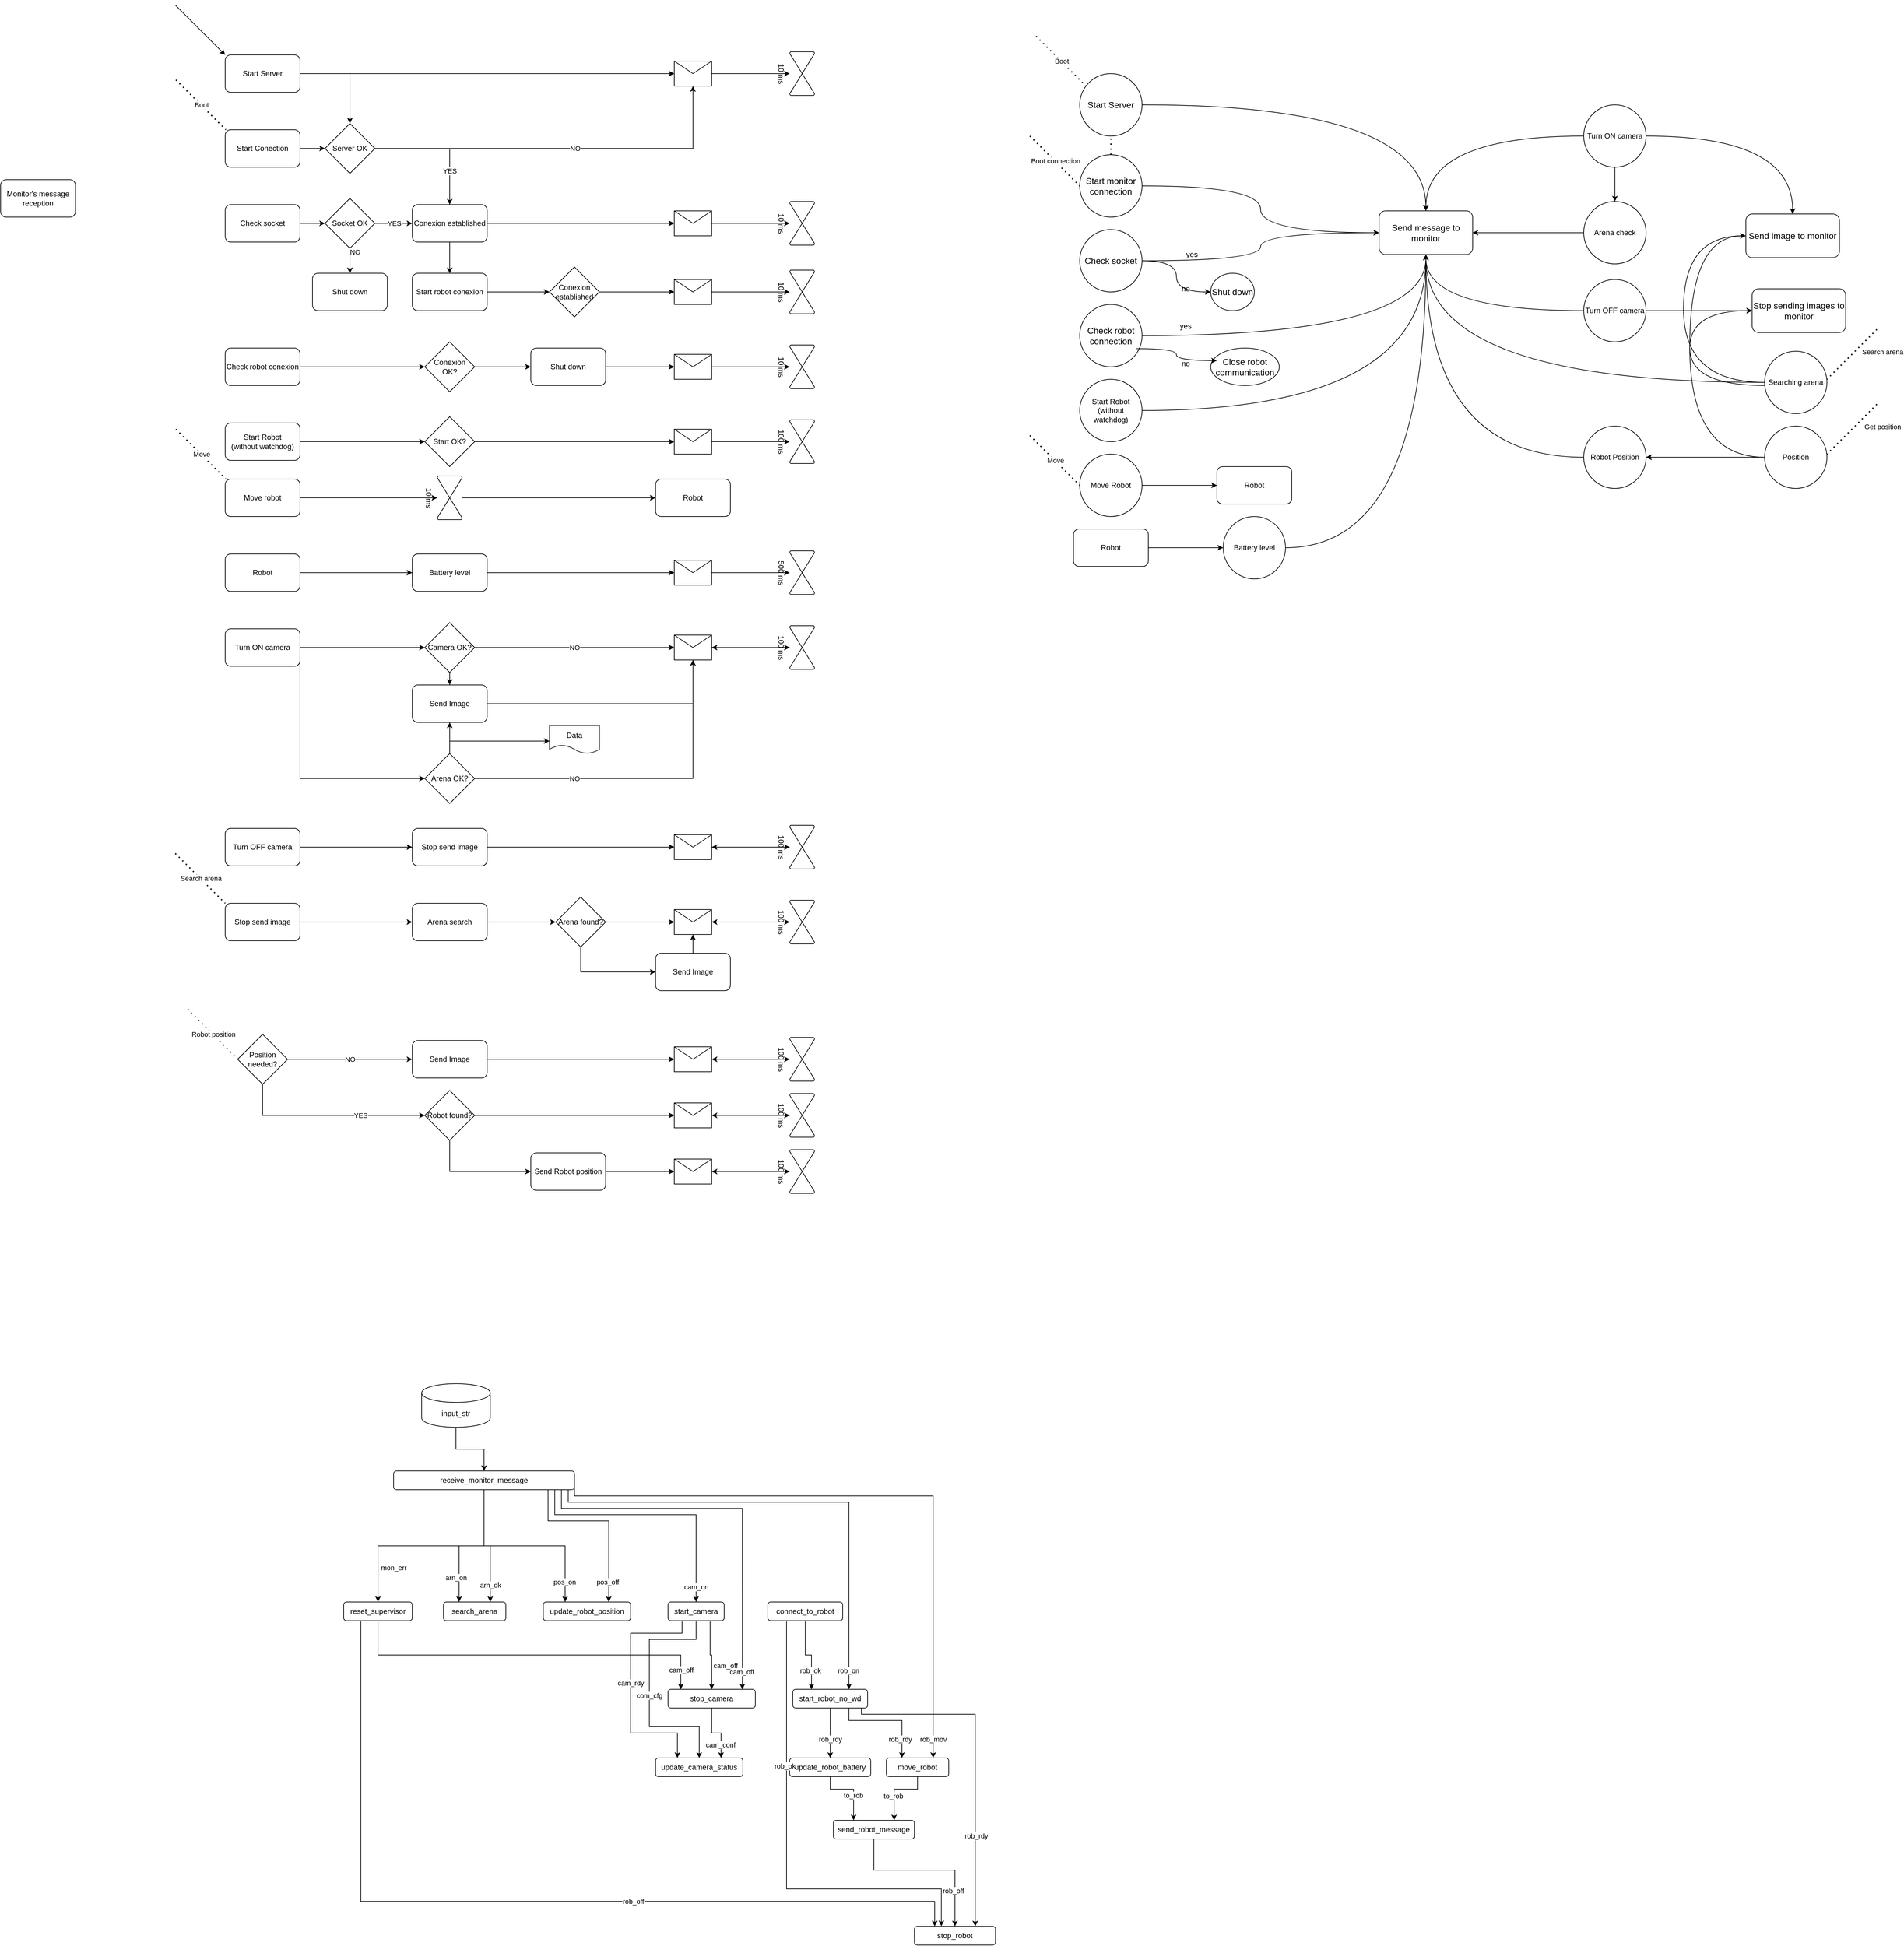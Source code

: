 <mxfile version="26.1.0">
  <diagram id="lr50Nq3O_Wpqp5DX5Pws" name="Page-1">
    <mxGraphModel dx="1518" dy="1035" grid="1" gridSize="10" guides="1" tooltips="1" connect="1" arrows="1" fold="1" page="1" pageScale="1" pageWidth="827" pageHeight="1169" math="0" shadow="0">
      <root>
        <mxCell id="0" />
        <mxCell id="1" parent="0" />
        <mxCell id="lQ35Z0lbEaT6h69kIXqF-3" value="" style="edgeStyle=orthogonalEdgeStyle;rounded=0;orthogonalLoop=1;jettySize=auto;html=1;" parent="1" source="lQ35Z0lbEaT6h69kIXqF-1" target="lQ35Z0lbEaT6h69kIXqF-73" edge="1">
          <mxGeometry relative="1" as="geometry">
            <mxPoint x="1560" y="270" as="targetPoint" />
          </mxGeometry>
        </mxCell>
        <mxCell id="lQ35Z0lbEaT6h69kIXqF-15" style="edgeStyle=orthogonalEdgeStyle;rounded=0;orthogonalLoop=1;jettySize=auto;html=1;exitX=1;exitY=0.5;exitDx=0;exitDy=0;" parent="1" source="lQ35Z0lbEaT6h69kIXqF-1" target="lQ35Z0lbEaT6h69kIXqF-14" edge="1">
          <mxGeometry relative="1" as="geometry" />
        </mxCell>
        <mxCell id="lQ35Z0lbEaT6h69kIXqF-1" value="Start Server" style="rounded=1;whiteSpace=wrap;html=1;" parent="1" vertex="1">
          <mxGeometry x="1280" y="240" width="120" height="60" as="geometry" />
        </mxCell>
        <mxCell id="lQ35Z0lbEaT6h69kIXqF-13" value="" style="edgeStyle=orthogonalEdgeStyle;rounded=0;orthogonalLoop=1;jettySize=auto;html=1;" parent="1" source="lQ35Z0lbEaT6h69kIXqF-11" target="lQ35Z0lbEaT6h69kIXqF-14" edge="1">
          <mxGeometry relative="1" as="geometry">
            <mxPoint x="1520" y="390" as="targetPoint" />
          </mxGeometry>
        </mxCell>
        <mxCell id="lQ35Z0lbEaT6h69kIXqF-11" value="Start Conection" style="rounded=1;whiteSpace=wrap;html=1;" parent="1" vertex="1">
          <mxGeometry x="1280" y="360" width="120" height="60" as="geometry" />
        </mxCell>
        <mxCell id="lQ35Z0lbEaT6h69kIXqF-16" style="edgeStyle=orthogonalEdgeStyle;rounded=0;orthogonalLoop=1;jettySize=auto;html=1;exitX=1;exitY=0.5;exitDx=0;exitDy=0;" parent="1" source="lQ35Z0lbEaT6h69kIXqF-14" target="lQ35Z0lbEaT6h69kIXqF-73" edge="1">
          <mxGeometry relative="1" as="geometry">
            <mxPoint x="1620.0" y="300" as="targetPoint" />
          </mxGeometry>
        </mxCell>
        <mxCell id="lQ35Z0lbEaT6h69kIXqF-30" value="NO" style="edgeLabel;html=1;align=center;verticalAlign=middle;resizable=0;points=[];" parent="lQ35Z0lbEaT6h69kIXqF-16" vertex="1" connectable="0">
          <mxGeometry x="0.517" y="2" relative="1" as="geometry">
            <mxPoint x="-142" y="2" as="offset" />
          </mxGeometry>
        </mxCell>
        <mxCell id="lQ35Z0lbEaT6h69kIXqF-28" style="edgeStyle=orthogonalEdgeStyle;rounded=0;orthogonalLoop=1;jettySize=auto;html=1;exitX=1;exitY=0.5;exitDx=0;exitDy=0;" parent="1" source="lQ35Z0lbEaT6h69kIXqF-14" target="lQ35Z0lbEaT6h69kIXqF-26" edge="1">
          <mxGeometry relative="1" as="geometry" />
        </mxCell>
        <mxCell id="lQ35Z0lbEaT6h69kIXqF-31" value="YES" style="edgeLabel;html=1;align=center;verticalAlign=middle;resizable=0;points=[];" parent="lQ35Z0lbEaT6h69kIXqF-28" vertex="1" connectable="0">
          <mxGeometry x="0.558" y="-2" relative="1" as="geometry">
            <mxPoint x="2" y="-8" as="offset" />
          </mxGeometry>
        </mxCell>
        <mxCell id="lQ35Z0lbEaT6h69kIXqF-14" value="Server OK" style="rhombus;whiteSpace=wrap;html=1;" parent="1" vertex="1">
          <mxGeometry x="1440" y="350" width="80" height="80" as="geometry" />
        </mxCell>
        <mxCell id="lQ35Z0lbEaT6h69kIXqF-22" style="edgeStyle=orthogonalEdgeStyle;rounded=0;orthogonalLoop=1;jettySize=auto;html=1;exitX=1;exitY=0.5;exitDx=0;exitDy=0;" parent="1" source="lQ35Z0lbEaT6h69kIXqF-18" target="lQ35Z0lbEaT6h69kIXqF-19" edge="1">
          <mxGeometry relative="1" as="geometry" />
        </mxCell>
        <mxCell id="lQ35Z0lbEaT6h69kIXqF-18" value="Check socket" style="rounded=1;whiteSpace=wrap;html=1;" parent="1" vertex="1">
          <mxGeometry x="1280" y="480" width="120" height="60" as="geometry" />
        </mxCell>
        <mxCell id="lQ35Z0lbEaT6h69kIXqF-24" value="" style="edgeStyle=orthogonalEdgeStyle;rounded=0;orthogonalLoop=1;jettySize=auto;html=1;" parent="1" source="lQ35Z0lbEaT6h69kIXqF-19" target="lQ35Z0lbEaT6h69kIXqF-23" edge="1">
          <mxGeometry relative="1" as="geometry" />
        </mxCell>
        <mxCell id="lQ35Z0lbEaT6h69kIXqF-25" value="NO" style="edgeLabel;html=1;align=center;verticalAlign=middle;resizable=0;points=[];" parent="lQ35Z0lbEaT6h69kIXqF-24" vertex="1" connectable="0">
          <mxGeometry x="-0.339" y="4" relative="1" as="geometry">
            <mxPoint x="4" y="-7" as="offset" />
          </mxGeometry>
        </mxCell>
        <mxCell id="lQ35Z0lbEaT6h69kIXqF-27" value="" style="edgeStyle=orthogonalEdgeStyle;rounded=0;orthogonalLoop=1;jettySize=auto;html=1;" parent="1" source="lQ35Z0lbEaT6h69kIXqF-19" target="lQ35Z0lbEaT6h69kIXqF-26" edge="1">
          <mxGeometry relative="1" as="geometry" />
        </mxCell>
        <mxCell id="lQ35Z0lbEaT6h69kIXqF-29" value="YES" style="edgeLabel;html=1;align=center;verticalAlign=middle;resizable=0;points=[];" parent="lQ35Z0lbEaT6h69kIXqF-27" vertex="1" connectable="0">
          <mxGeometry x="0.048" y="-4" relative="1" as="geometry">
            <mxPoint x="-1" y="-4" as="offset" />
          </mxGeometry>
        </mxCell>
        <mxCell id="lQ35Z0lbEaT6h69kIXqF-48" value="" style="edgeStyle=orthogonalEdgeStyle;rounded=0;orthogonalLoop=1;jettySize=auto;html=1;" parent="1" source="lQ35Z0lbEaT6h69kIXqF-19" target="lQ35Z0lbEaT6h69kIXqF-23" edge="1">
          <mxGeometry relative="1" as="geometry" />
        </mxCell>
        <mxCell id="lQ35Z0lbEaT6h69kIXqF-19" value="Socket OK" style="rhombus;whiteSpace=wrap;html=1;" parent="1" vertex="1">
          <mxGeometry x="1440" y="470" width="80" height="80" as="geometry" />
        </mxCell>
        <mxCell id="lQ35Z0lbEaT6h69kIXqF-23" value="Shut down" style="rounded=1;whiteSpace=wrap;html=1;" parent="1" vertex="1">
          <mxGeometry x="1420" y="590" width="120" height="60" as="geometry" />
        </mxCell>
        <mxCell id="lQ35Z0lbEaT6h69kIXqF-35" style="edgeStyle=orthogonalEdgeStyle;rounded=0;orthogonalLoop=1;jettySize=auto;html=1;exitX=1;exitY=0.5;exitDx=0;exitDy=0;" parent="1" source="lQ35Z0lbEaT6h69kIXqF-26" target="lQ35Z0lbEaT6h69kIXqF-33" edge="1">
          <mxGeometry relative="1" as="geometry" />
        </mxCell>
        <mxCell id="lQ35Z0lbEaT6h69kIXqF-41" value="" style="edgeStyle=orthogonalEdgeStyle;rounded=0;orthogonalLoop=1;jettySize=auto;html=1;" parent="1" source="lQ35Z0lbEaT6h69kIXqF-26" target="lQ35Z0lbEaT6h69kIXqF-40" edge="1">
          <mxGeometry relative="1" as="geometry" />
        </mxCell>
        <mxCell id="lQ35Z0lbEaT6h69kIXqF-26" value="Conexion established" style="rounded=1;whiteSpace=wrap;html=1;" parent="1" vertex="1">
          <mxGeometry x="1580" y="480" width="120" height="60" as="geometry" />
        </mxCell>
        <mxCell id="lQ35Z0lbEaT6h69kIXqF-40" value="Start robot conexion" style="whiteSpace=wrap;html=1;rounded=1;" parent="1" vertex="1">
          <mxGeometry x="1580" y="590" width="120" height="60" as="geometry" />
        </mxCell>
        <mxCell id="lQ35Z0lbEaT6h69kIXqF-44" value="" style="endArrow=none;dashed=1;html=1;dashPattern=1 3;strokeWidth=2;rounded=0;entryX=0;entryY=0;entryDx=0;entryDy=0;" parent="1" edge="1">
          <mxGeometry width="50" height="50" relative="1" as="geometry">
            <mxPoint x="1201" y="280" as="sourcePoint" />
            <mxPoint x="1281" y="360" as="targetPoint" />
          </mxGeometry>
        </mxCell>
        <mxCell id="lQ35Z0lbEaT6h69kIXqF-45" value="Boot" style="edgeLabel;html=1;align=center;verticalAlign=middle;resizable=0;points=[];" parent="lQ35Z0lbEaT6h69kIXqF-44" vertex="1" connectable="0">
          <mxGeometry x="-0.598" y="-3" relative="1" as="geometry">
            <mxPoint x="27" y="22" as="offset" />
          </mxGeometry>
        </mxCell>
        <mxCell id="lQ35Z0lbEaT6h69kIXqF-50" value="" style="edgeStyle=orthogonalEdgeStyle;rounded=0;orthogonalLoop=1;jettySize=auto;html=1;" parent="1" source="lQ35Z0lbEaT6h69kIXqF-40" target="lQ35Z0lbEaT6h69kIXqF-49" edge="1">
          <mxGeometry relative="1" as="geometry" />
        </mxCell>
        <mxCell id="lQ35Z0lbEaT6h69kIXqF-55" value="" style="edgeStyle=orthogonalEdgeStyle;rounded=0;orthogonalLoop=1;jettySize=auto;html=1;" parent="1" source="lQ35Z0lbEaT6h69kIXqF-49" target="lQ35Z0lbEaT6h69kIXqF-52" edge="1">
          <mxGeometry relative="1" as="geometry">
            <mxPoint x="1940" y="620.0" as="sourcePoint" />
          </mxGeometry>
        </mxCell>
        <mxCell id="lQ35Z0lbEaT6h69kIXqF-49" value="Conexion established" style="rhombus;whiteSpace=wrap;html=1;" parent="1" vertex="1">
          <mxGeometry x="1800" y="580" width="80" height="80" as="geometry" />
        </mxCell>
        <mxCell id="lQ35Z0lbEaT6h69kIXqF-52" value="" style="shape=message;html=1;whiteSpace=wrap;html=1;outlineConnect=0;" parent="1" vertex="1">
          <mxGeometry x="2000" y="600" width="60" height="40" as="geometry" />
        </mxCell>
        <object label="10 ms" id="lQ35Z0lbEaT6h69kIXqF-53">
          <mxCell style="verticalLabelPosition=bottom;verticalAlign=top;html=1;shape=mxgraph.flowchart.collate;direction=south;rotation=90;" parent="1" vertex="1">
            <mxGeometry x="2170" y="600" width="70" height="40" as="geometry" />
          </mxCell>
        </object>
        <mxCell id="lQ35Z0lbEaT6h69kIXqF-54" style="edgeStyle=orthogonalEdgeStyle;rounded=0;orthogonalLoop=1;jettySize=auto;html=1;exitX=1;exitY=0.5;exitDx=0;exitDy=0;" parent="1" source="lQ35Z0lbEaT6h69kIXqF-52" target="lQ35Z0lbEaT6h69kIXqF-53" edge="1">
          <mxGeometry relative="1" as="geometry" />
        </mxCell>
        <mxCell id="lQ35Z0lbEaT6h69kIXqF-81" style="edgeStyle=orthogonalEdgeStyle;rounded=0;orthogonalLoop=1;jettySize=auto;html=1;exitX=1;exitY=0.5;exitDx=0;exitDy=0;" parent="1" source="lQ35Z0lbEaT6h69kIXqF-56" target="lQ35Z0lbEaT6h69kIXqF-77" edge="1">
          <mxGeometry relative="1" as="geometry" />
        </mxCell>
        <mxCell id="lQ35Z0lbEaT6h69kIXqF-56" value="Check robot conexion" style="rounded=1;whiteSpace=wrap;html=1;" parent="1" vertex="1">
          <mxGeometry x="1280" y="710" width="120" height="60" as="geometry" />
        </mxCell>
        <mxCell id="lQ35Z0lbEaT6h69kIXqF-33" value="" style="shape=message;html=1;whiteSpace=wrap;html=1;outlineConnect=0;" parent="1" vertex="1">
          <mxGeometry x="2000" y="490" width="60" height="40" as="geometry" />
        </mxCell>
        <object label="10 ms" id="lQ35Z0lbEaT6h69kIXqF-37">
          <mxCell style="verticalLabelPosition=bottom;verticalAlign=top;html=1;shape=mxgraph.flowchart.collate;direction=south;rotation=90;" parent="1" vertex="1">
            <mxGeometry x="2170" y="490" width="70" height="40" as="geometry" />
          </mxCell>
        </object>
        <mxCell id="lQ35Z0lbEaT6h69kIXqF-39" style="edgeStyle=orthogonalEdgeStyle;rounded=0;orthogonalLoop=1;jettySize=auto;html=1;exitX=1;exitY=0.5;exitDx=0;exitDy=0;" parent="1" source="lQ35Z0lbEaT6h69kIXqF-33" target="lQ35Z0lbEaT6h69kIXqF-37" edge="1">
          <mxGeometry relative="1" as="geometry" />
        </mxCell>
        <mxCell id="lQ35Z0lbEaT6h69kIXqF-73" value="" style="shape=message;html=1;whiteSpace=wrap;html=1;outlineConnect=0;" parent="1" vertex="1">
          <mxGeometry x="2000" y="250" width="60" height="40" as="geometry" />
        </mxCell>
        <object label="10 ms" id="lQ35Z0lbEaT6h69kIXqF-74">
          <mxCell style="verticalLabelPosition=bottom;verticalAlign=top;html=1;shape=mxgraph.flowchart.collate;direction=south;rotation=90;" parent="1" vertex="1">
            <mxGeometry x="2170" y="250" width="70" height="40" as="geometry" />
          </mxCell>
        </object>
        <mxCell id="lQ35Z0lbEaT6h69kIXqF-75" style="edgeStyle=orthogonalEdgeStyle;rounded=0;orthogonalLoop=1;jettySize=auto;html=1;exitX=1;exitY=0.5;exitDx=0;exitDy=0;" parent="1" source="lQ35Z0lbEaT6h69kIXqF-73" target="lQ35Z0lbEaT6h69kIXqF-74" edge="1">
          <mxGeometry relative="1" as="geometry" />
        </mxCell>
        <mxCell id="lQ35Z0lbEaT6h69kIXqF-83" style="edgeStyle=orthogonalEdgeStyle;rounded=0;orthogonalLoop=1;jettySize=auto;html=1;exitX=1;exitY=0.5;exitDx=0;exitDy=0;" parent="1" source="lQ35Z0lbEaT6h69kIXqF-77" target="lQ35Z0lbEaT6h69kIXqF-82" edge="1">
          <mxGeometry relative="1" as="geometry" />
        </mxCell>
        <mxCell id="lQ35Z0lbEaT6h69kIXqF-77" value="Conexion OK?" style="rhombus;whiteSpace=wrap;html=1;" parent="1" vertex="1">
          <mxGeometry x="1600" y="700" width="80" height="80" as="geometry" />
        </mxCell>
        <mxCell id="lQ35Z0lbEaT6h69kIXqF-78" value="" style="shape=message;html=1;whiteSpace=wrap;html=1;outlineConnect=0;" parent="1" vertex="1">
          <mxGeometry x="2000" y="720" width="60" height="40" as="geometry" />
        </mxCell>
        <object label="10 ms" id="lQ35Z0lbEaT6h69kIXqF-79">
          <mxCell style="verticalLabelPosition=bottom;verticalAlign=top;html=1;shape=mxgraph.flowchart.collate;direction=south;rotation=90;" parent="1" vertex="1">
            <mxGeometry x="2170" y="720" width="70" height="40" as="geometry" />
          </mxCell>
        </object>
        <mxCell id="lQ35Z0lbEaT6h69kIXqF-80" style="edgeStyle=orthogonalEdgeStyle;rounded=0;orthogonalLoop=1;jettySize=auto;html=1;exitX=1;exitY=0.5;exitDx=0;exitDy=0;" parent="1" source="lQ35Z0lbEaT6h69kIXqF-78" target="lQ35Z0lbEaT6h69kIXqF-79" edge="1">
          <mxGeometry relative="1" as="geometry" />
        </mxCell>
        <mxCell id="lQ35Z0lbEaT6h69kIXqF-84" value="" style="edgeStyle=orthogonalEdgeStyle;rounded=0;orthogonalLoop=1;jettySize=auto;html=1;" parent="1" source="lQ35Z0lbEaT6h69kIXqF-82" target="lQ35Z0lbEaT6h69kIXqF-78" edge="1">
          <mxGeometry relative="1" as="geometry" />
        </mxCell>
        <mxCell id="lQ35Z0lbEaT6h69kIXqF-82" value="Shut down" style="rounded=1;whiteSpace=wrap;html=1;" parent="1" vertex="1">
          <mxGeometry x="1770" y="710" width="120" height="60" as="geometry" />
        </mxCell>
        <mxCell id="lQ35Z0lbEaT6h69kIXqF-88" style="edgeStyle=orthogonalEdgeStyle;rounded=0;orthogonalLoop=1;jettySize=auto;html=1;exitX=1;exitY=0.5;exitDx=0;exitDy=0;" parent="1" source="lQ35Z0lbEaT6h69kIXqF-85" target="lQ35Z0lbEaT6h69kIXqF-87" edge="1">
          <mxGeometry relative="1" as="geometry" />
        </mxCell>
        <mxCell id="lQ35Z0lbEaT6h69kIXqF-85" value="Start Robot&lt;div&gt;(without watchdog)&lt;/div&gt;" style="rounded=1;whiteSpace=wrap;html=1;" parent="1" vertex="1">
          <mxGeometry x="1280" y="830" width="120" height="60" as="geometry" />
        </mxCell>
        <mxCell id="lQ35Z0lbEaT6h69kIXqF-95" style="edgeStyle=orthogonalEdgeStyle;rounded=0;orthogonalLoop=1;jettySize=auto;html=1;exitX=1;exitY=0.5;exitDx=0;exitDy=0;" parent="1" source="lQ35Z0lbEaT6h69kIXqF-87" target="lQ35Z0lbEaT6h69kIXqF-92" edge="1">
          <mxGeometry relative="1" as="geometry" />
        </mxCell>
        <mxCell id="lQ35Z0lbEaT6h69kIXqF-87" value="Start OK?" style="rhombus;whiteSpace=wrap;html=1;" parent="1" vertex="1">
          <mxGeometry x="1600" y="820" width="80" height="80" as="geometry" />
        </mxCell>
        <mxCell id="lQ35Z0lbEaT6h69kIXqF-92" value="" style="shape=message;html=1;whiteSpace=wrap;html=1;outlineConnect=0;" parent="1" vertex="1">
          <mxGeometry x="2000" y="840" width="60" height="40" as="geometry" />
        </mxCell>
        <object label="100 ms" id="lQ35Z0lbEaT6h69kIXqF-93">
          <mxCell style="verticalLabelPosition=bottom;verticalAlign=top;html=1;shape=mxgraph.flowchart.collate;direction=south;rotation=90;" parent="1" vertex="1">
            <mxGeometry x="2170" y="840" width="70" height="40" as="geometry" />
          </mxCell>
        </object>
        <mxCell id="lQ35Z0lbEaT6h69kIXqF-94" style="edgeStyle=orthogonalEdgeStyle;rounded=0;orthogonalLoop=1;jettySize=auto;html=1;exitX=1;exitY=0.5;exitDx=0;exitDy=0;" parent="1" source="lQ35Z0lbEaT6h69kIXqF-92" target="lQ35Z0lbEaT6h69kIXqF-93" edge="1">
          <mxGeometry relative="1" as="geometry" />
        </mxCell>
        <mxCell id="lQ35Z0lbEaT6h69kIXqF-96" value="Move robot" style="rounded=1;whiteSpace=wrap;html=1;" parent="1" vertex="1">
          <mxGeometry x="1280" y="920" width="120" height="60" as="geometry" />
        </mxCell>
        <mxCell id="lQ35Z0lbEaT6h69kIXqF-102" value="" style="edgeStyle=orthogonalEdgeStyle;rounded=0;orthogonalLoop=1;jettySize=auto;html=1;" parent="1" source="lQ35Z0lbEaT6h69kIXqF-97" target="lQ35Z0lbEaT6h69kIXqF-99" edge="1">
          <mxGeometry relative="1" as="geometry">
            <mxPoint x="1735" y="950" as="targetPoint" />
          </mxGeometry>
        </mxCell>
        <object label="10 ms" id="lQ35Z0lbEaT6h69kIXqF-97">
          <mxCell style="verticalLabelPosition=bottom;verticalAlign=top;html=1;shape=mxgraph.flowchart.collate;direction=south;rotation=90;" parent="1" vertex="1">
            <mxGeometry x="1605" y="930" width="70" height="40" as="geometry" />
          </mxCell>
        </object>
        <mxCell id="lQ35Z0lbEaT6h69kIXqF-99" value="Robot" style="rounded=1;whiteSpace=wrap;html=1;" parent="1" vertex="1">
          <mxGeometry x="1970" y="920" width="120" height="60" as="geometry" />
        </mxCell>
        <mxCell id="lQ35Z0lbEaT6h69kIXqF-100" style="edgeStyle=orthogonalEdgeStyle;rounded=0;orthogonalLoop=1;jettySize=auto;html=1;exitX=1;exitY=0.5;exitDx=0;exitDy=0;" parent="1" source="lQ35Z0lbEaT6h69kIXqF-96" target="lQ35Z0lbEaT6h69kIXqF-97" edge="1">
          <mxGeometry relative="1" as="geometry" />
        </mxCell>
        <mxCell id="lQ35Z0lbEaT6h69kIXqF-105" value="" style="edgeStyle=orthogonalEdgeStyle;rounded=0;orthogonalLoop=1;jettySize=auto;html=1;" parent="1" source="lQ35Z0lbEaT6h69kIXqF-103" target="lQ35Z0lbEaT6h69kIXqF-104" edge="1">
          <mxGeometry relative="1" as="geometry" />
        </mxCell>
        <mxCell id="lQ35Z0lbEaT6h69kIXqF-103" value="Robot" style="rounded=1;whiteSpace=wrap;html=1;" parent="1" vertex="1">
          <mxGeometry x="1280" y="1040" width="120" height="60" as="geometry" />
        </mxCell>
        <mxCell id="lQ35Z0lbEaT6h69kIXqF-109" style="edgeStyle=orthogonalEdgeStyle;rounded=0;orthogonalLoop=1;jettySize=auto;html=1;exitX=1;exitY=0.5;exitDx=0;exitDy=0;" parent="1" source="lQ35Z0lbEaT6h69kIXqF-104" target="lQ35Z0lbEaT6h69kIXqF-106" edge="1">
          <mxGeometry relative="1" as="geometry" />
        </mxCell>
        <mxCell id="lQ35Z0lbEaT6h69kIXqF-104" value="Battery level" style="whiteSpace=wrap;html=1;rounded=1;" parent="1" vertex="1">
          <mxGeometry x="1580" y="1040" width="120" height="60" as="geometry" />
        </mxCell>
        <mxCell id="lQ35Z0lbEaT6h69kIXqF-106" value="" style="shape=message;html=1;whiteSpace=wrap;html=1;outlineConnect=0;" parent="1" vertex="1">
          <mxGeometry x="2000" y="1050" width="60" height="40" as="geometry" />
        </mxCell>
        <object label="500 ms" id="lQ35Z0lbEaT6h69kIXqF-107">
          <mxCell style="verticalLabelPosition=bottom;verticalAlign=top;html=1;shape=mxgraph.flowchart.collate;direction=south;rotation=90;" parent="1" vertex="1">
            <mxGeometry x="2170" y="1050" width="70" height="40" as="geometry" />
          </mxCell>
        </object>
        <mxCell id="lQ35Z0lbEaT6h69kIXqF-108" style="edgeStyle=orthogonalEdgeStyle;rounded=0;orthogonalLoop=1;jettySize=auto;html=1;exitX=1;exitY=0.5;exitDx=0;exitDy=0;" parent="1" source="lQ35Z0lbEaT6h69kIXqF-106" target="lQ35Z0lbEaT6h69kIXqF-107" edge="1">
          <mxGeometry relative="1" as="geometry" />
        </mxCell>
        <mxCell id="lQ35Z0lbEaT6h69kIXqF-112" value="" style="endArrow=none;dashed=1;html=1;dashPattern=1 3;strokeWidth=2;rounded=0;entryX=0;entryY=0;entryDx=0;entryDy=0;" parent="1" edge="1">
          <mxGeometry width="50" height="50" relative="1" as="geometry">
            <mxPoint x="1201" y="840" as="sourcePoint" />
            <mxPoint x="1281" y="920" as="targetPoint" />
          </mxGeometry>
        </mxCell>
        <mxCell id="lQ35Z0lbEaT6h69kIXqF-113" value="Move" style="edgeLabel;html=1;align=center;verticalAlign=middle;resizable=0;points=[];" parent="lQ35Z0lbEaT6h69kIXqF-112" vertex="1" connectable="0">
          <mxGeometry x="-0.598" y="-3" relative="1" as="geometry">
            <mxPoint x="27" y="22" as="offset" />
          </mxGeometry>
        </mxCell>
        <mxCell id="lQ35Z0lbEaT6h69kIXqF-116" style="edgeStyle=orthogonalEdgeStyle;rounded=0;orthogonalLoop=1;jettySize=auto;html=1;exitX=1;exitY=0.5;exitDx=0;exitDy=0;" parent="1" source="lQ35Z0lbEaT6h69kIXqF-114" target="lQ35Z0lbEaT6h69kIXqF-115" edge="1">
          <mxGeometry relative="1" as="geometry" />
        </mxCell>
        <mxCell id="lQ35Z0lbEaT6h69kIXqF-118" style="edgeStyle=orthogonalEdgeStyle;rounded=0;orthogonalLoop=1;jettySize=auto;html=1;exitX=1;exitY=0.5;exitDx=0;exitDy=0;" parent="1" source="lQ35Z0lbEaT6h69kIXqF-114" target="lQ35Z0lbEaT6h69kIXqF-117" edge="1">
          <mxGeometry relative="1" as="geometry">
            <Array as="points">
              <mxPoint x="1400" y="1400" />
            </Array>
          </mxGeometry>
        </mxCell>
        <mxCell id="lQ35Z0lbEaT6h69kIXqF-114" value="Turn ON camera" style="rounded=1;whiteSpace=wrap;html=1;" parent="1" vertex="1">
          <mxGeometry x="1280" y="1160" width="120" height="60" as="geometry" />
        </mxCell>
        <mxCell id="lQ35Z0lbEaT6h69kIXqF-144" style="edgeStyle=orthogonalEdgeStyle;rounded=0;orthogonalLoop=1;jettySize=auto;html=1;exitX=1;exitY=0.5;exitDx=0;exitDy=0;" parent="1" source="lQ35Z0lbEaT6h69kIXqF-115" target="lQ35Z0lbEaT6h69kIXqF-119" edge="1">
          <mxGeometry relative="1" as="geometry" />
        </mxCell>
        <mxCell id="lQ35Z0lbEaT6h69kIXqF-145" value="NO" style="edgeLabel;html=1;align=center;verticalAlign=middle;resizable=0;points=[];" parent="lQ35Z0lbEaT6h69kIXqF-144" vertex="1" connectable="0">
          <mxGeometry x="-0.465" y="-1" relative="1" as="geometry">
            <mxPoint x="74" y="-1" as="offset" />
          </mxGeometry>
        </mxCell>
        <mxCell id="lQ35Z0lbEaT6h69kIXqF-149" style="edgeStyle=orthogonalEdgeStyle;rounded=0;orthogonalLoop=1;jettySize=auto;html=1;exitX=0.5;exitY=1;exitDx=0;exitDy=0;" parent="1" source="lQ35Z0lbEaT6h69kIXqF-115" target="lQ35Z0lbEaT6h69kIXqF-147" edge="1">
          <mxGeometry relative="1" as="geometry" />
        </mxCell>
        <mxCell id="lQ35Z0lbEaT6h69kIXqF-115" value="Camera OK?" style="rhombus;whiteSpace=wrap;html=1;" parent="1" vertex="1">
          <mxGeometry x="1600" y="1150" width="80" height="80" as="geometry" />
        </mxCell>
        <mxCell id="lQ35Z0lbEaT6h69kIXqF-124" style="edgeStyle=orthogonalEdgeStyle;rounded=0;orthogonalLoop=1;jettySize=auto;html=1;exitX=1;exitY=0.5;exitDx=0;exitDy=0;" parent="1" source="lQ35Z0lbEaT6h69kIXqF-117" target="lQ35Z0lbEaT6h69kIXqF-119" edge="1">
          <mxGeometry relative="1" as="geometry" />
        </mxCell>
        <mxCell id="lQ35Z0lbEaT6h69kIXqF-146" value="NO" style="edgeLabel;html=1;align=center;verticalAlign=middle;resizable=0;points=[];" parent="lQ35Z0lbEaT6h69kIXqF-124" vertex="1" connectable="0">
          <mxGeometry x="-0.546" y="2" relative="1" as="geometry">
            <mxPoint x="37" y="2" as="offset" />
          </mxGeometry>
        </mxCell>
        <mxCell id="lQ35Z0lbEaT6h69kIXqF-148" style="edgeStyle=orthogonalEdgeStyle;rounded=0;orthogonalLoop=1;jettySize=auto;html=1;exitX=0.5;exitY=0;exitDx=0;exitDy=0;" parent="1" source="lQ35Z0lbEaT6h69kIXqF-117" target="lQ35Z0lbEaT6h69kIXqF-147" edge="1">
          <mxGeometry relative="1" as="geometry" />
        </mxCell>
        <mxCell id="lQ35Z0lbEaT6h69kIXqF-150" style="edgeStyle=orthogonalEdgeStyle;rounded=0;orthogonalLoop=1;jettySize=auto;html=1;exitX=0.5;exitY=0;exitDx=0;exitDy=0;" parent="1" source="lQ35Z0lbEaT6h69kIXqF-117" target="lQ35Z0lbEaT6h69kIXqF-125" edge="1">
          <mxGeometry relative="1" as="geometry">
            <Array as="points">
              <mxPoint x="1640" y="1340" />
            </Array>
          </mxGeometry>
        </mxCell>
        <mxCell id="lQ35Z0lbEaT6h69kIXqF-117" value="Arena OK?" style="rhombus;whiteSpace=wrap;html=1;" parent="1" vertex="1">
          <mxGeometry x="1600" y="1360" width="80" height="80" as="geometry" />
        </mxCell>
        <mxCell id="lQ35Z0lbEaT6h69kIXqF-119" value="" style="shape=message;html=1;whiteSpace=wrap;html=1;outlineConnect=0;" parent="1" vertex="1">
          <mxGeometry x="2000" y="1170" width="60" height="40" as="geometry" />
        </mxCell>
        <mxCell id="lQ35Z0lbEaT6h69kIXqF-122" value="" style="edgeStyle=orthogonalEdgeStyle;rounded=0;orthogonalLoop=1;jettySize=auto;html=1;" parent="1" source="lQ35Z0lbEaT6h69kIXqF-120" target="lQ35Z0lbEaT6h69kIXqF-119" edge="1">
          <mxGeometry relative="1" as="geometry" />
        </mxCell>
        <object label="100 ms" id="lQ35Z0lbEaT6h69kIXqF-120">
          <mxCell style="verticalLabelPosition=bottom;verticalAlign=top;html=1;shape=mxgraph.flowchart.collate;direction=south;rotation=90;" parent="1" vertex="1">
            <mxGeometry x="2170" y="1170" width="70" height="40" as="geometry" />
          </mxCell>
        </object>
        <mxCell id="lQ35Z0lbEaT6h69kIXqF-121" style="edgeStyle=orthogonalEdgeStyle;rounded=0;orthogonalLoop=1;jettySize=auto;html=1;exitX=1;exitY=0.5;exitDx=0;exitDy=0;" parent="1" source="lQ35Z0lbEaT6h69kIXqF-119" target="lQ35Z0lbEaT6h69kIXqF-120" edge="1">
          <mxGeometry relative="1" as="geometry" />
        </mxCell>
        <mxCell id="lQ35Z0lbEaT6h69kIXqF-125" value="Data" style="shape=document;whiteSpace=wrap;html=1;boundedLbl=1;dashed=0;flipH=1;" parent="1" vertex="1">
          <mxGeometry x="1800" y="1315" width="80" height="45" as="geometry" />
        </mxCell>
        <mxCell id="lQ35Z0lbEaT6h69kIXqF-128" style="edgeStyle=orthogonalEdgeStyle;rounded=0;orthogonalLoop=1;jettySize=auto;html=1;exitX=1;exitY=0.5;exitDx=0;exitDy=0;" parent="1" source="lQ35Z0lbEaT6h69kIXqF-130" target="lQ35Z0lbEaT6h69kIXqF-141" edge="1">
          <mxGeometry relative="1" as="geometry">
            <mxPoint x="1600" y="1510" as="targetPoint" />
          </mxGeometry>
        </mxCell>
        <mxCell id="lQ35Z0lbEaT6h69kIXqF-130" value="Turn OFF camera" style="rounded=1;whiteSpace=wrap;html=1;" parent="1" vertex="1">
          <mxGeometry x="1280" y="1480" width="120" height="60" as="geometry" />
        </mxCell>
        <mxCell id="lQ35Z0lbEaT6h69kIXqF-135" value="" style="shape=message;html=1;whiteSpace=wrap;html=1;outlineConnect=0;" parent="1" vertex="1">
          <mxGeometry x="2000" y="1490" width="60" height="40" as="geometry" />
        </mxCell>
        <mxCell id="lQ35Z0lbEaT6h69kIXqF-136" value="" style="edgeStyle=orthogonalEdgeStyle;rounded=0;orthogonalLoop=1;jettySize=auto;html=1;" parent="1" source="lQ35Z0lbEaT6h69kIXqF-137" target="lQ35Z0lbEaT6h69kIXqF-135" edge="1">
          <mxGeometry relative="1" as="geometry" />
        </mxCell>
        <object label="100 ms" id="lQ35Z0lbEaT6h69kIXqF-137">
          <mxCell style="verticalLabelPosition=bottom;verticalAlign=top;html=1;shape=mxgraph.flowchart.collate;direction=south;rotation=90;" parent="1" vertex="1">
            <mxGeometry x="2170" y="1490" width="70" height="40" as="geometry" />
          </mxCell>
        </object>
        <mxCell id="lQ35Z0lbEaT6h69kIXqF-138" style="edgeStyle=orthogonalEdgeStyle;rounded=0;orthogonalLoop=1;jettySize=auto;html=1;exitX=1;exitY=0.5;exitDx=0;exitDy=0;" parent="1" source="lQ35Z0lbEaT6h69kIXqF-135" target="lQ35Z0lbEaT6h69kIXqF-137" edge="1">
          <mxGeometry relative="1" as="geometry" />
        </mxCell>
        <mxCell id="lQ35Z0lbEaT6h69kIXqF-142" style="edgeStyle=orthogonalEdgeStyle;rounded=0;orthogonalLoop=1;jettySize=auto;html=1;exitX=1;exitY=0.5;exitDx=0;exitDy=0;" parent="1" source="lQ35Z0lbEaT6h69kIXqF-141" target="lQ35Z0lbEaT6h69kIXqF-135" edge="1">
          <mxGeometry relative="1" as="geometry">
            <mxPoint x="1980" y="1490" as="targetPoint" />
          </mxGeometry>
        </mxCell>
        <mxCell id="lQ35Z0lbEaT6h69kIXqF-141" value="Stop send image" style="rounded=1;whiteSpace=wrap;html=1;" parent="1" vertex="1">
          <mxGeometry x="1580" y="1480" width="120" height="60" as="geometry" />
        </mxCell>
        <mxCell id="lQ35Z0lbEaT6h69kIXqF-143" value="" style="endArrow=classic;html=1;rounded=0;entryX=0;entryY=0;entryDx=0;entryDy=0;" parent="1" target="lQ35Z0lbEaT6h69kIXqF-1" edge="1">
          <mxGeometry width="50" height="50" relative="1" as="geometry">
            <mxPoint x="1200" y="160" as="sourcePoint" />
            <mxPoint x="1190" y="160" as="targetPoint" />
          </mxGeometry>
        </mxCell>
        <mxCell id="lQ35Z0lbEaT6h69kIXqF-152" style="edgeStyle=orthogonalEdgeStyle;rounded=0;orthogonalLoop=1;jettySize=auto;html=1;exitX=1;exitY=0.5;exitDx=0;exitDy=0;entryX=0.5;entryY=1;entryDx=0;entryDy=0;" parent="1" source="lQ35Z0lbEaT6h69kIXqF-147" target="lQ35Z0lbEaT6h69kIXqF-119" edge="1">
          <mxGeometry relative="1" as="geometry" />
        </mxCell>
        <mxCell id="lQ35Z0lbEaT6h69kIXqF-147" value="Send Image" style="rounded=1;whiteSpace=wrap;html=1;" parent="1" vertex="1">
          <mxGeometry x="1580" y="1250" width="120" height="60" as="geometry" />
        </mxCell>
        <mxCell id="lQ35Z0lbEaT6h69kIXqF-153" value="Turn OFF camera" style="rounded=1;whiteSpace=wrap;html=1;" parent="1" vertex="1">
          <mxGeometry x="1280" y="1480" width="120" height="60" as="geometry" />
        </mxCell>
        <mxCell id="lQ35Z0lbEaT6h69kIXqF-164" style="edgeStyle=orthogonalEdgeStyle;rounded=0;orthogonalLoop=1;jettySize=auto;html=1;exitX=1;exitY=0.5;exitDx=0;exitDy=0;" parent="1" source="lQ35Z0lbEaT6h69kIXqF-154" target="lQ35Z0lbEaT6h69kIXqF-159" edge="1">
          <mxGeometry relative="1" as="geometry" />
        </mxCell>
        <mxCell id="lQ35Z0lbEaT6h69kIXqF-154" value="Arena search" style="rounded=1;whiteSpace=wrap;html=1;" parent="1" vertex="1">
          <mxGeometry x="1580" y="1600" width="120" height="60" as="geometry" />
        </mxCell>
        <mxCell id="lQ35Z0lbEaT6h69kIXqF-158" style="edgeStyle=orthogonalEdgeStyle;rounded=0;orthogonalLoop=1;jettySize=auto;html=1;exitX=1;exitY=0.5;exitDx=0;exitDy=0;" parent="1" source="lQ35Z0lbEaT6h69kIXqF-155" target="lQ35Z0lbEaT6h69kIXqF-154" edge="1">
          <mxGeometry relative="1" as="geometry" />
        </mxCell>
        <mxCell id="lQ35Z0lbEaT6h69kIXqF-155" value="Stop send image" style="rounded=1;whiteSpace=wrap;html=1;" parent="1" vertex="1">
          <mxGeometry x="1280" y="1600" width="120" height="60" as="geometry" />
        </mxCell>
        <mxCell id="lQ35Z0lbEaT6h69kIXqF-156" value="" style="endArrow=none;dashed=1;html=1;dashPattern=1 3;strokeWidth=2;rounded=0;entryX=0;entryY=0;entryDx=0;entryDy=0;" parent="1" edge="1">
          <mxGeometry width="50" height="50" relative="1" as="geometry">
            <mxPoint x="1200" y="1520" as="sourcePoint" />
            <mxPoint x="1280" y="1600" as="targetPoint" />
          </mxGeometry>
        </mxCell>
        <mxCell id="lQ35Z0lbEaT6h69kIXqF-157" value="Search arena" style="edgeLabel;html=1;align=center;verticalAlign=middle;resizable=0;points=[];" parent="lQ35Z0lbEaT6h69kIXqF-156" vertex="1" connectable="0">
          <mxGeometry x="-0.598" y="-3" relative="1" as="geometry">
            <mxPoint x="27" y="22" as="offset" />
          </mxGeometry>
        </mxCell>
        <mxCell id="lQ35Z0lbEaT6h69kIXqF-165" style="edgeStyle=orthogonalEdgeStyle;rounded=0;orthogonalLoop=1;jettySize=auto;html=1;exitX=1;exitY=0.5;exitDx=0;exitDy=0;" parent="1" source="lQ35Z0lbEaT6h69kIXqF-159" target="lQ35Z0lbEaT6h69kIXqF-160" edge="1">
          <mxGeometry relative="1" as="geometry" />
        </mxCell>
        <mxCell id="lQ35Z0lbEaT6h69kIXqF-171" style="edgeStyle=orthogonalEdgeStyle;rounded=0;orthogonalLoop=1;jettySize=auto;html=1;exitX=0.5;exitY=1;exitDx=0;exitDy=0;" parent="1" source="lQ35Z0lbEaT6h69kIXqF-159" target="lQ35Z0lbEaT6h69kIXqF-170" edge="1">
          <mxGeometry relative="1" as="geometry">
            <Array as="points">
              <mxPoint x="1850" y="1710" />
            </Array>
          </mxGeometry>
        </mxCell>
        <mxCell id="lQ35Z0lbEaT6h69kIXqF-159" value="Arena found?" style="rhombus;whiteSpace=wrap;html=1;" parent="1" vertex="1">
          <mxGeometry x="1810" y="1590" width="80" height="80" as="geometry" />
        </mxCell>
        <mxCell id="lQ35Z0lbEaT6h69kIXqF-160" value="" style="shape=message;html=1;whiteSpace=wrap;html=1;outlineConnect=0;" parent="1" vertex="1">
          <mxGeometry x="2000" y="1610" width="60" height="40" as="geometry" />
        </mxCell>
        <mxCell id="lQ35Z0lbEaT6h69kIXqF-161" value="" style="edgeStyle=orthogonalEdgeStyle;rounded=0;orthogonalLoop=1;jettySize=auto;html=1;" parent="1" source="lQ35Z0lbEaT6h69kIXqF-162" target="lQ35Z0lbEaT6h69kIXqF-160" edge="1">
          <mxGeometry relative="1" as="geometry" />
        </mxCell>
        <object label="100 ms" id="lQ35Z0lbEaT6h69kIXqF-162">
          <mxCell style="verticalLabelPosition=bottom;verticalAlign=top;html=1;shape=mxgraph.flowchart.collate;direction=south;rotation=90;" parent="1" vertex="1">
            <mxGeometry x="2170" y="1610" width="70" height="40" as="geometry" />
          </mxCell>
        </object>
        <mxCell id="lQ35Z0lbEaT6h69kIXqF-163" style="edgeStyle=orthogonalEdgeStyle;rounded=0;orthogonalLoop=1;jettySize=auto;html=1;exitX=1;exitY=0.5;exitDx=0;exitDy=0;" parent="1" source="lQ35Z0lbEaT6h69kIXqF-160" target="lQ35Z0lbEaT6h69kIXqF-162" edge="1">
          <mxGeometry relative="1" as="geometry" />
        </mxCell>
        <mxCell id="lQ35Z0lbEaT6h69kIXqF-172" value="" style="edgeStyle=orthogonalEdgeStyle;rounded=0;orthogonalLoop=1;jettySize=auto;html=1;" parent="1" source="lQ35Z0lbEaT6h69kIXqF-170" target="lQ35Z0lbEaT6h69kIXqF-160" edge="1">
          <mxGeometry relative="1" as="geometry" />
        </mxCell>
        <mxCell id="lQ35Z0lbEaT6h69kIXqF-170" value="Send Image" style="rounded=1;whiteSpace=wrap;html=1;" parent="1" vertex="1">
          <mxGeometry x="1970" y="1680" width="120" height="60" as="geometry" />
        </mxCell>
        <mxCell id="lQ35Z0lbEaT6h69kIXqF-178" value="" style="edgeStyle=orthogonalEdgeStyle;rounded=0;orthogonalLoop=1;jettySize=auto;html=1;" parent="1" source="lQ35Z0lbEaT6h69kIXqF-173" target="lQ35Z0lbEaT6h69kIXqF-177" edge="1">
          <mxGeometry relative="1" as="geometry" />
        </mxCell>
        <mxCell id="lQ35Z0lbEaT6h69kIXqF-188" value="NO" style="edgeLabel;html=1;align=center;verticalAlign=middle;resizable=0;points=[];" parent="lQ35Z0lbEaT6h69kIXqF-178" vertex="1" connectable="0">
          <mxGeometry x="0.02" y="6" relative="1" as="geometry">
            <mxPoint x="-2" y="6" as="offset" />
          </mxGeometry>
        </mxCell>
        <mxCell id="lQ35Z0lbEaT6h69kIXqF-190" value="" style="edgeStyle=orthogonalEdgeStyle;rounded=0;orthogonalLoop=1;jettySize=auto;html=1;" parent="1" source="lQ35Z0lbEaT6h69kIXqF-173" target="lQ35Z0lbEaT6h69kIXqF-192" edge="1">
          <mxGeometry relative="1" as="geometry">
            <mxPoint x="1580" y="1949.947" as="targetPoint" />
            <Array as="points">
              <mxPoint x="1340" y="1940" />
            </Array>
          </mxGeometry>
        </mxCell>
        <mxCell id="lQ35Z0lbEaT6h69kIXqF-191" value="YES" style="edgeLabel;html=1;align=center;verticalAlign=middle;resizable=0;points=[];" parent="lQ35Z0lbEaT6h69kIXqF-190" vertex="1" connectable="0">
          <mxGeometry x="0.339" relative="1" as="geometry">
            <mxPoint x="-1" as="offset" />
          </mxGeometry>
        </mxCell>
        <mxCell id="lQ35Z0lbEaT6h69kIXqF-173" value="Position needed?" style="rhombus;whiteSpace=wrap;html=1;" parent="1" vertex="1">
          <mxGeometry x="1300" y="1810" width="80" height="80" as="geometry" />
        </mxCell>
        <mxCell id="lQ35Z0lbEaT6h69kIXqF-174" value="" style="endArrow=none;dashed=1;html=1;dashPattern=1 3;strokeWidth=2;rounded=0;entryX=0;entryY=0;entryDx=0;entryDy=0;" parent="1" edge="1">
          <mxGeometry width="50" height="50" relative="1" as="geometry">
            <mxPoint x="1220" y="1770" as="sourcePoint" />
            <mxPoint x="1300" y="1850" as="targetPoint" />
          </mxGeometry>
        </mxCell>
        <mxCell id="lQ35Z0lbEaT6h69kIXqF-175" value="Robot position" style="edgeLabel;html=1;align=center;verticalAlign=middle;resizable=0;points=[];" parent="lQ35Z0lbEaT6h69kIXqF-174" vertex="1" connectable="0">
          <mxGeometry x="-0.598" y="-3" relative="1" as="geometry">
            <mxPoint x="27" y="22" as="offset" />
          </mxGeometry>
        </mxCell>
        <mxCell id="lQ35Z0lbEaT6h69kIXqF-187" style="edgeStyle=orthogonalEdgeStyle;rounded=0;orthogonalLoop=1;jettySize=auto;html=1;exitX=1;exitY=0.5;exitDx=0;exitDy=0;" parent="1" source="lQ35Z0lbEaT6h69kIXqF-177" target="lQ35Z0lbEaT6h69kIXqF-183" edge="1">
          <mxGeometry relative="1" as="geometry" />
        </mxCell>
        <mxCell id="lQ35Z0lbEaT6h69kIXqF-177" value="Send Image" style="rounded=1;whiteSpace=wrap;html=1;" parent="1" vertex="1">
          <mxGeometry x="1580" y="1820" width="120" height="60" as="geometry" />
        </mxCell>
        <mxCell id="lQ35Z0lbEaT6h69kIXqF-183" value="" style="shape=message;html=1;whiteSpace=wrap;html=1;outlineConnect=0;" parent="1" vertex="1">
          <mxGeometry x="2000" y="1830" width="60" height="40" as="geometry" />
        </mxCell>
        <mxCell id="lQ35Z0lbEaT6h69kIXqF-184" value="" style="edgeStyle=orthogonalEdgeStyle;rounded=0;orthogonalLoop=1;jettySize=auto;html=1;" parent="1" source="lQ35Z0lbEaT6h69kIXqF-185" target="lQ35Z0lbEaT6h69kIXqF-183" edge="1">
          <mxGeometry relative="1" as="geometry" />
        </mxCell>
        <object label="100 ms" id="lQ35Z0lbEaT6h69kIXqF-185">
          <mxCell style="verticalLabelPosition=bottom;verticalAlign=top;html=1;shape=mxgraph.flowchart.collate;direction=south;rotation=90;" parent="1" vertex="1">
            <mxGeometry x="2170" y="1830" width="70" height="40" as="geometry" />
          </mxCell>
        </object>
        <mxCell id="lQ35Z0lbEaT6h69kIXqF-186" style="edgeStyle=orthogonalEdgeStyle;rounded=0;orthogonalLoop=1;jettySize=auto;html=1;exitX=1;exitY=0.5;exitDx=0;exitDy=0;" parent="1" source="lQ35Z0lbEaT6h69kIXqF-183" target="lQ35Z0lbEaT6h69kIXqF-185" edge="1">
          <mxGeometry relative="1" as="geometry" />
        </mxCell>
        <mxCell id="lQ35Z0lbEaT6h69kIXqF-197" style="edgeStyle=orthogonalEdgeStyle;rounded=0;orthogonalLoop=1;jettySize=auto;html=1;exitX=1;exitY=0.5;exitDx=0;exitDy=0;" parent="1" source="lQ35Z0lbEaT6h69kIXqF-192" target="lQ35Z0lbEaT6h69kIXqF-193" edge="1">
          <mxGeometry relative="1" as="geometry" />
        </mxCell>
        <mxCell id="lQ35Z0lbEaT6h69kIXqF-204" style="edgeStyle=orthogonalEdgeStyle;rounded=0;orthogonalLoop=1;jettySize=auto;html=1;exitX=0.5;exitY=1;exitDx=0;exitDy=0;" parent="1" source="lQ35Z0lbEaT6h69kIXqF-192" target="lQ35Z0lbEaT6h69kIXqF-198" edge="1">
          <mxGeometry relative="1" as="geometry">
            <Array as="points">
              <mxPoint x="1640" y="2030" />
            </Array>
          </mxGeometry>
        </mxCell>
        <mxCell id="lQ35Z0lbEaT6h69kIXqF-192" value="Robot found?" style="rhombus;whiteSpace=wrap;html=1;" parent="1" vertex="1">
          <mxGeometry x="1600" y="1900" width="80" height="80" as="geometry" />
        </mxCell>
        <mxCell id="lQ35Z0lbEaT6h69kIXqF-193" value="" style="shape=message;html=1;whiteSpace=wrap;html=1;outlineConnect=0;" parent="1" vertex="1">
          <mxGeometry x="2000" y="1920" width="60" height="40" as="geometry" />
        </mxCell>
        <mxCell id="lQ35Z0lbEaT6h69kIXqF-194" value="" style="edgeStyle=orthogonalEdgeStyle;rounded=0;orthogonalLoop=1;jettySize=auto;html=1;" parent="1" source="lQ35Z0lbEaT6h69kIXqF-195" target="lQ35Z0lbEaT6h69kIXqF-193" edge="1">
          <mxGeometry relative="1" as="geometry" />
        </mxCell>
        <object label="100 ms" id="lQ35Z0lbEaT6h69kIXqF-195">
          <mxCell style="verticalLabelPosition=bottom;verticalAlign=top;html=1;shape=mxgraph.flowchart.collate;direction=south;rotation=90;" parent="1" vertex="1">
            <mxGeometry x="2170" y="1920" width="70" height="40" as="geometry" />
          </mxCell>
        </object>
        <mxCell id="lQ35Z0lbEaT6h69kIXqF-196" style="edgeStyle=orthogonalEdgeStyle;rounded=0;orthogonalLoop=1;jettySize=auto;html=1;exitX=1;exitY=0.5;exitDx=0;exitDy=0;" parent="1" source="lQ35Z0lbEaT6h69kIXqF-193" target="lQ35Z0lbEaT6h69kIXqF-195" edge="1">
          <mxGeometry relative="1" as="geometry" />
        </mxCell>
        <mxCell id="lQ35Z0lbEaT6h69kIXqF-203" style="edgeStyle=orthogonalEdgeStyle;rounded=0;orthogonalLoop=1;jettySize=auto;html=1;exitX=1;exitY=0.5;exitDx=0;exitDy=0;" parent="1" source="lQ35Z0lbEaT6h69kIXqF-198" target="lQ35Z0lbEaT6h69kIXqF-199" edge="1">
          <mxGeometry relative="1" as="geometry" />
        </mxCell>
        <mxCell id="lQ35Z0lbEaT6h69kIXqF-198" value="Send Robot position" style="rounded=1;whiteSpace=wrap;html=1;" parent="1" vertex="1">
          <mxGeometry x="1770" y="2000" width="120" height="60" as="geometry" />
        </mxCell>
        <mxCell id="lQ35Z0lbEaT6h69kIXqF-199" value="" style="shape=message;html=1;whiteSpace=wrap;html=1;outlineConnect=0;" parent="1" vertex="1">
          <mxGeometry x="2000" y="2010" width="60" height="40" as="geometry" />
        </mxCell>
        <mxCell id="lQ35Z0lbEaT6h69kIXqF-200" value="" style="edgeStyle=orthogonalEdgeStyle;rounded=0;orthogonalLoop=1;jettySize=auto;html=1;" parent="1" source="lQ35Z0lbEaT6h69kIXqF-201" target="lQ35Z0lbEaT6h69kIXqF-199" edge="1">
          <mxGeometry relative="1" as="geometry" />
        </mxCell>
        <object label="100 ms" id="lQ35Z0lbEaT6h69kIXqF-201">
          <mxCell style="verticalLabelPosition=bottom;verticalAlign=top;html=1;shape=mxgraph.flowchart.collate;direction=south;rotation=90;" parent="1" vertex="1">
            <mxGeometry x="2170" y="2010" width="70" height="40" as="geometry" />
          </mxCell>
        </object>
        <mxCell id="lQ35Z0lbEaT6h69kIXqF-202" style="edgeStyle=orthogonalEdgeStyle;rounded=0;orthogonalLoop=1;jettySize=auto;html=1;exitX=1;exitY=0.5;exitDx=0;exitDy=0;" parent="1" source="lQ35Z0lbEaT6h69kIXqF-199" target="lQ35Z0lbEaT6h69kIXqF-201" edge="1">
          <mxGeometry relative="1" as="geometry" />
        </mxCell>
        <mxCell id="lQ35Z0lbEaT6h69kIXqF-342" value="&lt;font style=&quot;font-size: 14px;&quot;&gt;Send message to monitor&lt;/font&gt;" style="rounded=1;whiteSpace=wrap;html=1;" parent="1" vertex="1">
          <mxGeometry x="3130" y="490" width="150" height="70" as="geometry" />
        </mxCell>
        <mxCell id="lQ35Z0lbEaT6h69kIXqF-347" style="edgeStyle=orthogonalEdgeStyle;rounded=0;orthogonalLoop=1;jettySize=auto;html=1;exitX=1;exitY=0.5;exitDx=0;exitDy=0;curved=1;" parent="1" source="lQ35Z0lbEaT6h69kIXqF-344" target="lQ35Z0lbEaT6h69kIXqF-342" edge="1">
          <mxGeometry relative="1" as="geometry" />
        </mxCell>
        <mxCell id="lQ35Z0lbEaT6h69kIXqF-344" value="&lt;font style=&quot;font-size: 14px;&quot;&gt;Start Server&lt;/font&gt;" style="ellipse;whiteSpace=wrap;html=1;rounded=1;" parent="1" vertex="1">
          <mxGeometry x="2650" y="270" width="100" height="100" as="geometry" />
        </mxCell>
        <mxCell id="lQ35Z0lbEaT6h69kIXqF-349" style="edgeStyle=orthogonalEdgeStyle;rounded=0;orthogonalLoop=1;jettySize=auto;html=1;exitX=1;exitY=0.5;exitDx=0;exitDy=0;curved=1;" parent="1" source="lQ35Z0lbEaT6h69kIXqF-348" target="lQ35Z0lbEaT6h69kIXqF-342" edge="1">
          <mxGeometry relative="1" as="geometry" />
        </mxCell>
        <mxCell id="lQ35Z0lbEaT6h69kIXqF-348" value="&lt;font style=&quot;font-size: 14px;&quot;&gt;Start monitor connection&lt;/font&gt;" style="ellipse;whiteSpace=wrap;html=1;rounded=1;" parent="1" vertex="1">
          <mxGeometry x="2650" y="400" width="100" height="100" as="geometry" />
        </mxCell>
        <mxCell id="lQ35Z0lbEaT6h69kIXqF-351" style="edgeStyle=orthogonalEdgeStyle;rounded=0;orthogonalLoop=1;jettySize=auto;html=1;exitX=1;exitY=0.5;exitDx=0;exitDy=0;curved=1;" parent="1" source="lQ35Z0lbEaT6h69kIXqF-350" target="lQ35Z0lbEaT6h69kIXqF-342" edge="1">
          <mxGeometry relative="1" as="geometry" />
        </mxCell>
        <mxCell id="lQ35Z0lbEaT6h69kIXqF-358" style="edgeStyle=orthogonalEdgeStyle;rounded=0;orthogonalLoop=1;jettySize=auto;html=1;curved=1;" parent="1" source="lQ35Z0lbEaT6h69kIXqF-350" target="lQ35Z0lbEaT6h69kIXqF-356" edge="1">
          <mxGeometry relative="1" as="geometry" />
        </mxCell>
        <mxCell id="lQ35Z0lbEaT6h69kIXqF-350" value="&lt;font style=&quot;font-size: 14px;&quot;&gt;Check socket&lt;/font&gt;" style="ellipse;whiteSpace=wrap;html=1;rounded=1;" parent="1" vertex="1">
          <mxGeometry x="2650" y="520" width="100" height="100" as="geometry" />
        </mxCell>
        <mxCell id="lQ35Z0lbEaT6h69kIXqF-354" value="" style="endArrow=none;dashed=1;html=1;dashPattern=1 3;strokeWidth=2;rounded=0;entryX=0;entryY=0;entryDx=0;entryDy=0;" parent="1" edge="1">
          <mxGeometry width="50" height="50" relative="1" as="geometry">
            <mxPoint x="2570" y="370" as="sourcePoint" />
            <mxPoint x="2650" y="450" as="targetPoint" />
          </mxGeometry>
        </mxCell>
        <mxCell id="lQ35Z0lbEaT6h69kIXqF-355" value="Boot connection" style="edgeLabel;html=1;align=center;verticalAlign=middle;resizable=0;points=[];" parent="lQ35Z0lbEaT6h69kIXqF-354" vertex="1" connectable="0">
          <mxGeometry x="-0.598" y="-3" relative="1" as="geometry">
            <mxPoint x="27" y="22" as="offset" />
          </mxGeometry>
        </mxCell>
        <mxCell id="lQ35Z0lbEaT6h69kIXqF-364" style="edgeStyle=orthogonalEdgeStyle;rounded=0;orthogonalLoop=1;jettySize=auto;html=1;exitX=1;exitY=0.5;exitDx=0;exitDy=0;curved=1;" parent="1" source="lQ35Z0lbEaT6h69kIXqF-359" target="lQ35Z0lbEaT6h69kIXqF-342" edge="1">
          <mxGeometry relative="1" as="geometry" />
        </mxCell>
        <mxCell id="lQ35Z0lbEaT6h69kIXqF-359" value="&lt;font style=&quot;font-size: 14px;&quot;&gt;Check robot connection&lt;/font&gt;" style="ellipse;whiteSpace=wrap;html=1;rounded=1;" parent="1" vertex="1">
          <mxGeometry x="2650" y="640" width="100" height="100" as="geometry" />
        </mxCell>
        <mxCell id="lQ35Z0lbEaT6h69kIXqF-356" value="&lt;font style=&quot;font-size: 14px;&quot;&gt;Shut down&lt;/font&gt;" style="ellipse;whiteSpace=wrap;html=1;rounded=1;" parent="1" vertex="1">
          <mxGeometry x="2860" y="590" width="70" height="60" as="geometry" />
        </mxCell>
        <mxCell id="lQ35Z0lbEaT6h69kIXqF-366" style="edgeStyle=orthogonalEdgeStyle;rounded=0;orthogonalLoop=1;jettySize=auto;html=1;exitX=1;exitY=0.5;exitDx=0;exitDy=0;curved=1;" parent="1" source="lQ35Z0lbEaT6h69kIXqF-365" target="lQ35Z0lbEaT6h69kIXqF-342" edge="1">
          <mxGeometry relative="1" as="geometry" />
        </mxCell>
        <mxCell id="lQ35Z0lbEaT6h69kIXqF-365" value="Start Robot&lt;div&gt;(without watchdog)&lt;/div&gt;" style="ellipse;whiteSpace=wrap;html=1;rounded=1;" parent="1" vertex="1">
          <mxGeometry x="2650" y="760" width="100" height="100" as="geometry" />
        </mxCell>
        <mxCell id="lQ35Z0lbEaT6h69kIXqF-371" style="edgeStyle=orthogonalEdgeStyle;rounded=0;orthogonalLoop=1;jettySize=auto;html=1;exitX=1;exitY=0.5;exitDx=0;exitDy=0;" parent="1" source="lQ35Z0lbEaT6h69kIXqF-367" target="lQ35Z0lbEaT6h69kIXqF-370" edge="1">
          <mxGeometry relative="1" as="geometry" />
        </mxCell>
        <mxCell id="lQ35Z0lbEaT6h69kIXqF-367" value="Move Robot" style="ellipse;whiteSpace=wrap;html=1;rounded=1;" parent="1" vertex="1">
          <mxGeometry x="2650" y="880" width="100" height="100" as="geometry" />
        </mxCell>
        <mxCell id="lQ35Z0lbEaT6h69kIXqF-368" value="" style="endArrow=none;dashed=1;html=1;dashPattern=1 3;strokeWidth=2;rounded=0;entryX=0;entryY=0;entryDx=0;entryDy=0;" parent="1" edge="1">
          <mxGeometry width="50" height="50" relative="1" as="geometry">
            <mxPoint x="2570" y="850" as="sourcePoint" />
            <mxPoint x="2650" y="930" as="targetPoint" />
          </mxGeometry>
        </mxCell>
        <mxCell id="lQ35Z0lbEaT6h69kIXqF-369" value="Move" style="edgeLabel;html=1;align=center;verticalAlign=middle;resizable=0;points=[];" parent="lQ35Z0lbEaT6h69kIXqF-368" vertex="1" connectable="0">
          <mxGeometry x="-0.598" y="-3" relative="1" as="geometry">
            <mxPoint x="27" y="22" as="offset" />
          </mxGeometry>
        </mxCell>
        <mxCell id="lQ35Z0lbEaT6h69kIXqF-374" style="edgeStyle=orthogonalEdgeStyle;rounded=0;orthogonalLoop=1;jettySize=auto;html=1;curved=1;" parent="1" source="lQ35Z0lbEaT6h69kIXqF-375" target="lQ35Z0lbEaT6h69kIXqF-372" edge="1">
          <mxGeometry relative="1" as="geometry" />
        </mxCell>
        <mxCell id="lQ35Z0lbEaT6h69kIXqF-370" value="Robot" style="rounded=1;whiteSpace=wrap;html=1;" parent="1" vertex="1">
          <mxGeometry x="2870" y="900" width="120" height="60" as="geometry" />
        </mxCell>
        <mxCell id="lQ35Z0lbEaT6h69kIXqF-373" style="edgeStyle=orthogonalEdgeStyle;rounded=0;orthogonalLoop=1;jettySize=auto;html=1;exitX=1;exitY=0.5;exitDx=0;exitDy=0;curved=1;" parent="1" source="lQ35Z0lbEaT6h69kIXqF-372" target="lQ35Z0lbEaT6h69kIXqF-342" edge="1">
          <mxGeometry relative="1" as="geometry" />
        </mxCell>
        <mxCell id="lQ35Z0lbEaT6h69kIXqF-372" value="Battery level" style="ellipse;whiteSpace=wrap;html=1;rounded=1;" parent="1" vertex="1">
          <mxGeometry x="2880" y="980" width="100" height="100" as="geometry" />
        </mxCell>
        <mxCell id="lQ35Z0lbEaT6h69kIXqF-375" value="Robot" style="rounded=1;whiteSpace=wrap;html=1;" parent="1" vertex="1">
          <mxGeometry x="2640" y="1000" width="120" height="60" as="geometry" />
        </mxCell>
        <mxCell id="lQ35Z0lbEaT6h69kIXqF-378" style="edgeStyle=orthogonalEdgeStyle;rounded=0;orthogonalLoop=1;jettySize=auto;html=1;curved=1;" parent="1" source="lQ35Z0lbEaT6h69kIXqF-376" target="lQ35Z0lbEaT6h69kIXqF-377" edge="1">
          <mxGeometry relative="1" as="geometry" />
        </mxCell>
        <mxCell id="lQ35Z0lbEaT6h69kIXqF-379" style="edgeStyle=orthogonalEdgeStyle;rounded=0;orthogonalLoop=1;jettySize=auto;html=1;curved=1;" parent="1" source="lQ35Z0lbEaT6h69kIXqF-376" target="lQ35Z0lbEaT6h69kIXqF-342" edge="1">
          <mxGeometry relative="1" as="geometry" />
        </mxCell>
        <mxCell id="lQ35Z0lbEaT6h69kIXqF-381" value="" style="edgeStyle=orthogonalEdgeStyle;rounded=0;orthogonalLoop=1;jettySize=auto;html=1;curved=1;" parent="1" source="lQ35Z0lbEaT6h69kIXqF-376" target="lQ35Z0lbEaT6h69kIXqF-380" edge="1">
          <mxGeometry relative="1" as="geometry" />
        </mxCell>
        <mxCell id="lQ35Z0lbEaT6h69kIXqF-376" value="Turn ON camera" style="ellipse;whiteSpace=wrap;html=1;rounded=1;" parent="1" vertex="1">
          <mxGeometry x="3458" y="320" width="100" height="100" as="geometry" />
        </mxCell>
        <mxCell id="lQ35Z0lbEaT6h69kIXqF-377" value="&lt;font style=&quot;font-size: 14px;&quot;&gt;Send image to monitor&lt;/font&gt;" style="rounded=1;whiteSpace=wrap;html=1;" parent="1" vertex="1">
          <mxGeometry x="3718" y="495" width="150" height="70" as="geometry" />
        </mxCell>
        <mxCell id="lQ35Z0lbEaT6h69kIXqF-382" style="edgeStyle=orthogonalEdgeStyle;rounded=0;orthogonalLoop=1;jettySize=auto;html=1;exitX=0;exitY=0.5;exitDx=0;exitDy=0;curved=1;" parent="1" source="lQ35Z0lbEaT6h69kIXqF-380" target="lQ35Z0lbEaT6h69kIXqF-342" edge="1">
          <mxGeometry relative="1" as="geometry" />
        </mxCell>
        <mxCell id="lQ35Z0lbEaT6h69kIXqF-385" style="edgeStyle=orthogonalEdgeStyle;rounded=0;orthogonalLoop=1;jettySize=auto;html=1;exitX=0;exitY=0.5;exitDx=0;exitDy=0;curved=1;" parent="1" source="lQ35Z0lbEaT6h69kIXqF-383" target="lQ35Z0lbEaT6h69kIXqF-342" edge="1">
          <mxGeometry relative="1" as="geometry" />
        </mxCell>
        <mxCell id="lQ35Z0lbEaT6h69kIXqF-386" style="edgeStyle=orthogonalEdgeStyle;rounded=0;orthogonalLoop=1;jettySize=auto;html=1;exitX=1;exitY=0.5;exitDx=0;exitDy=0;curved=1;" parent="1" source="lQ35Z0lbEaT6h69kIXqF-383" target="lQ35Z0lbEaT6h69kIXqF-384" edge="1">
          <mxGeometry relative="1" as="geometry" />
        </mxCell>
        <mxCell id="lQ35Z0lbEaT6h69kIXqF-393" style="edgeStyle=orthogonalEdgeStyle;rounded=0;orthogonalLoop=1;jettySize=auto;html=1;curved=1;" parent="1" source="lQ35Z0lbEaT6h69kIXqF-390" target="lQ35Z0lbEaT6h69kIXqF-342" edge="1">
          <mxGeometry relative="1" as="geometry" />
        </mxCell>
        <mxCell id="lQ35Z0lbEaT6h69kIXqF-394" style="edgeStyle=orthogonalEdgeStyle;rounded=0;orthogonalLoop=1;jettySize=auto;html=1;curved=1;" parent="1" source="lQ35Z0lbEaT6h69kIXqF-390" target="lQ35Z0lbEaT6h69kIXqF-377" edge="1">
          <mxGeometry relative="1" as="geometry">
            <Array as="points">
              <mxPoint x="3618" y="765" />
              <mxPoint x="3618" y="530" />
            </Array>
          </mxGeometry>
        </mxCell>
        <mxCell id="lQ35Z0lbEaT6h69kIXqF-395" style="edgeStyle=orthogonalEdgeStyle;rounded=0;orthogonalLoop=1;jettySize=auto;html=1;curved=1;" parent="1" source="lQ35Z0lbEaT6h69kIXqF-390" target="lQ35Z0lbEaT6h69kIXqF-384" edge="1">
          <mxGeometry relative="1" as="geometry">
            <Array as="points">
              <mxPoint x="3628" y="770" />
              <mxPoint x="3628" y="650" />
            </Array>
          </mxGeometry>
        </mxCell>
        <mxCell id="lQ35Z0lbEaT6h69kIXqF-390" value="Searching arena" style="ellipse;whiteSpace=wrap;html=1;rounded=1;" parent="1" vertex="1">
          <mxGeometry x="3748" y="715" width="100" height="100" as="geometry" />
        </mxCell>
        <mxCell id="lQ35Z0lbEaT6h69kIXqF-380" value="Arena check" style="ellipse;whiteSpace=wrap;html=1;rounded=1;" parent="1" vertex="1">
          <mxGeometry x="3458" y="475" width="100" height="100" as="geometry" />
        </mxCell>
        <mxCell id="lQ35Z0lbEaT6h69kIXqF-384" value="&lt;font style=&quot;font-size: 14px;&quot;&gt;Stop sending images to monitor&lt;/font&gt;" style="rounded=1;whiteSpace=wrap;html=1;" parent="1" vertex="1">
          <mxGeometry x="3728" y="615" width="150" height="70" as="geometry" />
        </mxCell>
        <mxCell id="lQ35Z0lbEaT6h69kIXqF-383" value="Turn OFF camera" style="ellipse;whiteSpace=wrap;html=1;rounded=1;" parent="1" vertex="1">
          <mxGeometry x="3458" y="600" width="100" height="100" as="geometry" />
        </mxCell>
        <mxCell id="lQ35Z0lbEaT6h69kIXqF-397" value="" style="endArrow=none;dashed=1;html=1;dashPattern=1 3;strokeWidth=2;rounded=0;" parent="1" edge="1">
          <mxGeometry width="50" height="50" relative="1" as="geometry">
            <mxPoint x="3928" y="680" as="sourcePoint" />
            <mxPoint x="3848" y="760" as="targetPoint" />
          </mxGeometry>
        </mxCell>
        <mxCell id="lQ35Z0lbEaT6h69kIXqF-398" value="Search arena" style="edgeLabel;html=1;align=center;verticalAlign=middle;resizable=0;points=[];" parent="lQ35Z0lbEaT6h69kIXqF-397" vertex="1" connectable="0">
          <mxGeometry x="-0.598" y="-3" relative="1" as="geometry">
            <mxPoint x="27" y="22" as="offset" />
          </mxGeometry>
        </mxCell>
        <mxCell id="lQ35Z0lbEaT6h69kIXqF-407" style="edgeStyle=orthogonalEdgeStyle;rounded=0;orthogonalLoop=1;jettySize=auto;html=1;curved=1;" parent="1" source="lQ35Z0lbEaT6h69kIXqF-399" target="lQ35Z0lbEaT6h69kIXqF-405" edge="1">
          <mxGeometry relative="1" as="geometry" />
        </mxCell>
        <mxCell id="lQ35Z0lbEaT6h69kIXqF-409" style="edgeStyle=orthogonalEdgeStyle;rounded=0;orthogonalLoop=1;jettySize=auto;html=1;exitX=0;exitY=0.5;exitDx=0;exitDy=0;curved=1;" parent="1" source="lQ35Z0lbEaT6h69kIXqF-399" target="lQ35Z0lbEaT6h69kIXqF-377" edge="1">
          <mxGeometry relative="1" as="geometry">
            <Array as="points">
              <mxPoint x="3628" y="885" />
              <mxPoint x="3628" y="530" />
            </Array>
          </mxGeometry>
        </mxCell>
        <mxCell id="lQ35Z0lbEaT6h69kIXqF-399" value="Position" style="ellipse;whiteSpace=wrap;html=1;rounded=1;" parent="1" vertex="1">
          <mxGeometry x="3748" y="835" width="100" height="100" as="geometry" />
        </mxCell>
        <mxCell id="lQ35Z0lbEaT6h69kIXqF-400" value="" style="endArrow=none;dashed=1;html=1;dashPattern=1 3;strokeWidth=2;rounded=0;" parent="1" edge="1">
          <mxGeometry width="50" height="50" relative="1" as="geometry">
            <mxPoint x="3928" y="800" as="sourcePoint" />
            <mxPoint x="3848" y="880" as="targetPoint" />
          </mxGeometry>
        </mxCell>
        <mxCell id="lQ35Z0lbEaT6h69kIXqF-401" value="Get position" style="edgeLabel;html=1;align=center;verticalAlign=middle;resizable=0;points=[];" parent="lQ35Z0lbEaT6h69kIXqF-400" vertex="1" connectable="0">
          <mxGeometry x="-0.598" y="-3" relative="1" as="geometry">
            <mxPoint x="27" y="22" as="offset" />
          </mxGeometry>
        </mxCell>
        <mxCell id="lQ35Z0lbEaT6h69kIXqF-406" style="edgeStyle=orthogonalEdgeStyle;rounded=0;orthogonalLoop=1;jettySize=auto;html=1;curved=1;" parent="1" source="lQ35Z0lbEaT6h69kIXqF-405" target="lQ35Z0lbEaT6h69kIXqF-342" edge="1">
          <mxGeometry relative="1" as="geometry" />
        </mxCell>
        <mxCell id="lQ35Z0lbEaT6h69kIXqF-408" value="" style="edgeStyle=orthogonalEdgeStyle;rounded=0;orthogonalLoop=1;jettySize=auto;html=1;curved=1;" parent="1" source="lQ35Z0lbEaT6h69kIXqF-399" target="lQ35Z0lbEaT6h69kIXqF-405" edge="1">
          <mxGeometry relative="1" as="geometry">
            <mxPoint x="3848" y="885" as="sourcePoint" />
            <mxPoint x="4948" y="135" as="targetPoint" />
            <Array as="points" />
          </mxGeometry>
        </mxCell>
        <mxCell id="lQ35Z0lbEaT6h69kIXqF-405" value="Robot Position" style="ellipse;whiteSpace=wrap;html=1;rounded=1;" parent="1" vertex="1">
          <mxGeometry x="3458" y="835" width="100" height="100" as="geometry" />
        </mxCell>
        <mxCell id="lQ35Z0lbEaT6h69kIXqF-410" value="Monitor&#39;s message reception" style="rounded=1;whiteSpace=wrap;html=1;" parent="1" vertex="1">
          <mxGeometry x="920" y="440" width="120" height="60" as="geometry" />
        </mxCell>
        <mxCell id="lQ35Z0lbEaT6h69kIXqF-413" value="" style="endArrow=none;dashed=1;html=1;dashPattern=1 3;strokeWidth=2;rounded=0;" parent="1" source="lQ35Z0lbEaT6h69kIXqF-348" target="lQ35Z0lbEaT6h69kIXqF-344" edge="1">
          <mxGeometry width="50" height="50" relative="1" as="geometry">
            <mxPoint x="2920" y="490" as="sourcePoint" />
            <mxPoint x="2970" y="440" as="targetPoint" />
          </mxGeometry>
        </mxCell>
        <mxCell id="lQ35Z0lbEaT6h69kIXqF-414" value="" style="endArrow=none;dashed=1;html=1;dashPattern=1 3;strokeWidth=2;rounded=0;entryX=0;entryY=0;entryDx=0;entryDy=0;" parent="1" edge="1">
          <mxGeometry width="50" height="50" relative="1" as="geometry">
            <mxPoint x="2580" y="210" as="sourcePoint" />
            <mxPoint x="2660" y="290" as="targetPoint" />
          </mxGeometry>
        </mxCell>
        <mxCell id="lQ35Z0lbEaT6h69kIXqF-415" value="Boot" style="edgeLabel;html=1;align=center;verticalAlign=middle;resizable=0;points=[];" parent="lQ35Z0lbEaT6h69kIXqF-414" vertex="1" connectable="0">
          <mxGeometry x="-0.598" y="-3" relative="1" as="geometry">
            <mxPoint x="27" y="22" as="offset" />
          </mxGeometry>
        </mxCell>
        <mxCell id="lQ35Z0lbEaT6h69kIXqF-416" value="yes" style="text;html=1;align=center;verticalAlign=middle;whiteSpace=wrap;rounded=0;" parent="1" vertex="1">
          <mxGeometry x="2800" y="545" width="60" height="30" as="geometry" />
        </mxCell>
        <mxCell id="lQ35Z0lbEaT6h69kIXqF-417" value="no" style="text;html=1;align=center;verticalAlign=middle;whiteSpace=wrap;rounded=0;" parent="1" vertex="1">
          <mxGeometry x="2790" y="600" width="60" height="30" as="geometry" />
        </mxCell>
        <mxCell id="lQ35Z0lbEaT6h69kIXqF-420" value="&lt;font style=&quot;font-size: 14px;&quot;&gt;Close robot communication&lt;/font&gt;" style="ellipse;whiteSpace=wrap;html=1;rounded=1;" parent="1" vertex="1">
          <mxGeometry x="2860" y="710" width="110" height="60" as="geometry" />
        </mxCell>
        <mxCell id="lQ35Z0lbEaT6h69kIXqF-421" value="no" style="text;html=1;align=center;verticalAlign=middle;whiteSpace=wrap;rounded=0;" parent="1" vertex="1">
          <mxGeometry x="2790" y="720" width="60" height="30" as="geometry" />
        </mxCell>
        <mxCell id="lQ35Z0lbEaT6h69kIXqF-423" style="edgeStyle=orthogonalEdgeStyle;rounded=0;orthogonalLoop=1;jettySize=auto;html=1;curved=1;exitX=0.911;exitY=0.709;exitDx=0;exitDy=0;exitPerimeter=0;entryX=0.091;entryY=0.333;entryDx=0;entryDy=0;entryPerimeter=0;" parent="1" source="lQ35Z0lbEaT6h69kIXqF-359" target="lQ35Z0lbEaT6h69kIXqF-420" edge="1">
          <mxGeometry relative="1" as="geometry">
            <mxPoint x="2750" y="715" as="sourcePoint" />
            <mxPoint x="2860" y="765" as="targetPoint" />
          </mxGeometry>
        </mxCell>
        <mxCell id="lQ35Z0lbEaT6h69kIXqF-426" value="yes" style="text;html=1;align=center;verticalAlign=middle;whiteSpace=wrap;rounded=0;" parent="1" vertex="1">
          <mxGeometry x="2790" y="660" width="60" height="30" as="geometry" />
        </mxCell>
        <mxCell id="-AtBCJqBYkj8LyNQ55Hw-6" value="" style="edgeStyle=orthogonalEdgeStyle;rounded=0;orthogonalLoop=1;jettySize=auto;html=1;" edge="1" parent="1" source="-AtBCJqBYkj8LyNQ55Hw-1" target="-AtBCJqBYkj8LyNQ55Hw-4">
          <mxGeometry relative="1" as="geometry" />
        </mxCell>
        <mxCell id="-AtBCJqBYkj8LyNQ55Hw-7" value="mon_err" style="edgeLabel;html=1;align=center;verticalAlign=middle;resizable=0;points=[];" vertex="1" connectable="0" parent="-AtBCJqBYkj8LyNQ55Hw-6">
          <mxGeometry x="0.115" y="3" relative="1" as="geometry">
            <mxPoint x="-40" y="32" as="offset" />
          </mxGeometry>
        </mxCell>
        <mxCell id="-AtBCJqBYkj8LyNQ55Hw-9" style="edgeStyle=orthogonalEdgeStyle;rounded=0;orthogonalLoop=1;jettySize=auto;html=1;exitX=0.5;exitY=1;exitDx=0;exitDy=0;entryX=0.25;entryY=0;entryDx=0;entryDy=0;" edge="1" parent="1" source="-AtBCJqBYkj8LyNQ55Hw-1" target="-AtBCJqBYkj8LyNQ55Hw-8">
          <mxGeometry relative="1" as="geometry" />
        </mxCell>
        <mxCell id="-AtBCJqBYkj8LyNQ55Hw-10" value="arn_on" style="edgeLabel;html=1;align=center;verticalAlign=middle;resizable=0;points=[];" vertex="1" connectable="0" parent="-AtBCJqBYkj8LyNQ55Hw-9">
          <mxGeometry x="0.697" y="1" relative="1" as="geometry">
            <mxPoint x="-6" y="-6" as="offset" />
          </mxGeometry>
        </mxCell>
        <mxCell id="-AtBCJqBYkj8LyNQ55Hw-13" style="edgeStyle=orthogonalEdgeStyle;rounded=0;orthogonalLoop=1;jettySize=auto;html=1;exitX=0.5;exitY=1;exitDx=0;exitDy=0;entryX=0.25;entryY=0;entryDx=0;entryDy=0;" edge="1" parent="1" source="-AtBCJqBYkj8LyNQ55Hw-1" target="-AtBCJqBYkj8LyNQ55Hw-12">
          <mxGeometry relative="1" as="geometry" />
        </mxCell>
        <mxCell id="-AtBCJqBYkj8LyNQ55Hw-14" value="pos_on" style="edgeLabel;html=1;align=center;verticalAlign=middle;resizable=0;points=[];" vertex="1" connectable="0" parent="-AtBCJqBYkj8LyNQ55Hw-13">
          <mxGeometry x="0.783" y="-1" relative="1" as="geometry">
            <mxPoint y="1" as="offset" />
          </mxGeometry>
        </mxCell>
        <mxCell id="-AtBCJqBYkj8LyNQ55Hw-15" style="edgeStyle=orthogonalEdgeStyle;rounded=0;orthogonalLoop=1;jettySize=auto;html=1;exitX=0.5;exitY=1;exitDx=0;exitDy=0;entryX=0.75;entryY=0;entryDx=0;entryDy=0;" edge="1" parent="1" source="-AtBCJqBYkj8LyNQ55Hw-1" target="-AtBCJqBYkj8LyNQ55Hw-8">
          <mxGeometry relative="1" as="geometry" />
        </mxCell>
        <mxCell id="-AtBCJqBYkj8LyNQ55Hw-16" value="arn_ok" style="edgeLabel;html=1;align=center;verticalAlign=middle;resizable=0;points=[];" vertex="1" connectable="0" parent="-AtBCJqBYkj8LyNQ55Hw-15">
          <mxGeometry x="0.594" y="-2" relative="1" as="geometry">
            <mxPoint x="2" y="11" as="offset" />
          </mxGeometry>
        </mxCell>
        <mxCell id="-AtBCJqBYkj8LyNQ55Hw-17" style="edgeStyle=orthogonalEdgeStyle;rounded=0;orthogonalLoop=1;jettySize=auto;html=1;exitX=0.854;exitY=1.004;exitDx=0;exitDy=0;entryX=0.75;entryY=0;entryDx=0;entryDy=0;exitPerimeter=0;" edge="1" parent="1" source="-AtBCJqBYkj8LyNQ55Hw-1" target="-AtBCJqBYkj8LyNQ55Hw-12">
          <mxGeometry relative="1" as="geometry">
            <Array as="points">
              <mxPoint x="1798" y="2590" />
              <mxPoint x="1895" y="2590" />
            </Array>
          </mxGeometry>
        </mxCell>
        <mxCell id="-AtBCJqBYkj8LyNQ55Hw-18" value="pos_off" style="edgeLabel;html=1;align=center;verticalAlign=middle;resizable=0;points=[];" vertex="1" connectable="0" parent="-AtBCJqBYkj8LyNQ55Hw-17">
          <mxGeometry x="0.855" y="-2" relative="1" as="geometry">
            <mxPoint y="-12" as="offset" />
          </mxGeometry>
        </mxCell>
        <mxCell id="-AtBCJqBYkj8LyNQ55Hw-20" style="edgeStyle=orthogonalEdgeStyle;rounded=0;orthogonalLoop=1;jettySize=auto;html=1;exitX=0.891;exitY=1.004;exitDx=0;exitDy=0;entryX=0.5;entryY=0;entryDx=0;entryDy=0;exitPerimeter=0;" edge="1" parent="1" source="-AtBCJqBYkj8LyNQ55Hw-1" target="-AtBCJqBYkj8LyNQ55Hw-19">
          <mxGeometry relative="1" as="geometry">
            <Array as="points">
              <mxPoint x="1808" y="2580" />
              <mxPoint x="2035" y="2580" />
            </Array>
          </mxGeometry>
        </mxCell>
        <mxCell id="-AtBCJqBYkj8LyNQ55Hw-21" value="cam_on" style="edgeLabel;html=1;align=center;verticalAlign=middle;resizable=0;points=[];" vertex="1" connectable="0" parent="-AtBCJqBYkj8LyNQ55Hw-20">
          <mxGeometry x="0.909" y="1" relative="1" as="geometry">
            <mxPoint x="-1" y="-6" as="offset" />
          </mxGeometry>
        </mxCell>
        <mxCell id="-AtBCJqBYkj8LyNQ55Hw-27" style="edgeStyle=orthogonalEdgeStyle;rounded=0;orthogonalLoop=1;jettySize=auto;html=1;exitX=0.928;exitY=1;exitDx=0;exitDy=0;entryX=0.851;entryY=0.003;entryDx=0;entryDy=0;entryPerimeter=0;exitPerimeter=0;" edge="1" parent="1" source="-AtBCJqBYkj8LyNQ55Hw-1" target="-AtBCJqBYkj8LyNQ55Hw-22">
          <mxGeometry relative="1" as="geometry">
            <Array as="points">
              <mxPoint x="1819" y="2570" />
              <mxPoint x="2109" y="2570" />
            </Array>
          </mxGeometry>
        </mxCell>
        <mxCell id="-AtBCJqBYkj8LyNQ55Hw-28" value="cam_off" style="edgeLabel;html=1;align=center;verticalAlign=middle;resizable=0;points=[];" vertex="1" connectable="0" parent="-AtBCJqBYkj8LyNQ55Hw-27">
          <mxGeometry x="0.904" y="-1" relative="1" as="geometry">
            <mxPoint y="1" as="offset" />
          </mxGeometry>
        </mxCell>
        <mxCell id="-AtBCJqBYkj8LyNQ55Hw-33" style="edgeStyle=orthogonalEdgeStyle;rounded=0;orthogonalLoop=1;jettySize=auto;html=1;entryX=0.75;entryY=0;entryDx=0;entryDy=0;" edge="1" parent="1" source="-AtBCJqBYkj8LyNQ55Hw-1" target="-AtBCJqBYkj8LyNQ55Hw-30">
          <mxGeometry relative="1" as="geometry">
            <Array as="points">
              <mxPoint x="1830" y="2560" />
              <mxPoint x="2280" y="2560" />
            </Array>
          </mxGeometry>
        </mxCell>
        <mxCell id="-AtBCJqBYkj8LyNQ55Hw-34" value="rob_on" style="edgeLabel;html=1;align=center;verticalAlign=middle;resizable=0;points=[];" vertex="1" connectable="0" parent="-AtBCJqBYkj8LyNQ55Hw-33">
          <mxGeometry x="0.914" y="-1" relative="1" as="geometry">
            <mxPoint y="3" as="offset" />
          </mxGeometry>
        </mxCell>
        <mxCell id="-AtBCJqBYkj8LyNQ55Hw-37" style="edgeStyle=orthogonalEdgeStyle;rounded=0;orthogonalLoop=1;jettySize=auto;html=1;exitX=1;exitY=0.5;exitDx=0;exitDy=0;entryX=0.75;entryY=0;entryDx=0;entryDy=0;" edge="1" parent="1" source="-AtBCJqBYkj8LyNQ55Hw-1" target="-AtBCJqBYkj8LyNQ55Hw-36">
          <mxGeometry relative="1" as="geometry">
            <Array as="points">
              <mxPoint x="1840" y="2550" />
              <mxPoint x="2415" y="2550" />
            </Array>
          </mxGeometry>
        </mxCell>
        <mxCell id="-AtBCJqBYkj8LyNQ55Hw-40" value="rob_mov" style="edgeLabel;html=1;align=center;verticalAlign=middle;resizable=0;points=[];" vertex="1" connectable="0" parent="-AtBCJqBYkj8LyNQ55Hw-37">
          <mxGeometry x="0.94" y="1" relative="1" as="geometry">
            <mxPoint x="-1" as="offset" />
          </mxGeometry>
        </mxCell>
        <mxCell id="-AtBCJqBYkj8LyNQ55Hw-56" style="edgeStyle=orthogonalEdgeStyle;rounded=0;orthogonalLoop=1;jettySize=auto;html=1;exitX=0.25;exitY=1;exitDx=0;exitDy=0;entryX=0.25;entryY=0;entryDx=0;entryDy=0;" edge="1" parent="1" source="-AtBCJqBYkj8LyNQ55Hw-4" target="-AtBCJqBYkj8LyNQ55Hw-55">
          <mxGeometry relative="1" as="geometry">
            <Array as="points">
              <mxPoint x="1498" y="3200" />
              <mxPoint x="2418" y="3200" />
            </Array>
          </mxGeometry>
        </mxCell>
        <mxCell id="-AtBCJqBYkj8LyNQ55Hw-57" value="rob_off" style="edgeLabel;html=1;align=center;verticalAlign=middle;resizable=0;points=[];" vertex="1" connectable="0" parent="-AtBCJqBYkj8LyNQ55Hw-56">
          <mxGeometry x="0.257" relative="1" as="geometry">
            <mxPoint as="offset" />
          </mxGeometry>
        </mxCell>
        <mxCell id="-AtBCJqBYkj8LyNQ55Hw-1" value="receive_monitor_message" style="rounded=1;whiteSpace=wrap;html=1;" vertex="1" parent="1">
          <mxGeometry x="1550" y="2510" width="290" height="30" as="geometry" />
        </mxCell>
        <mxCell id="-AtBCJqBYkj8LyNQ55Hw-3" value="" style="edgeStyle=orthogonalEdgeStyle;rounded=0;orthogonalLoop=1;jettySize=auto;html=1;" edge="1" parent="1" source="-AtBCJqBYkj8LyNQ55Hw-2" target="-AtBCJqBYkj8LyNQ55Hw-1">
          <mxGeometry relative="1" as="geometry" />
        </mxCell>
        <mxCell id="-AtBCJqBYkj8LyNQ55Hw-2" value="input_str" style="shape=cylinder3;whiteSpace=wrap;html=1;boundedLbl=1;backgroundOutline=1;size=15;" vertex="1" parent="1">
          <mxGeometry x="1595" y="2370" width="110" height="70" as="geometry" />
        </mxCell>
        <mxCell id="-AtBCJqBYkj8LyNQ55Hw-25" style="edgeStyle=orthogonalEdgeStyle;rounded=0;orthogonalLoop=1;jettySize=auto;html=1;exitX=0.5;exitY=1;exitDx=0;exitDy=0;entryX=0.146;entryY=0.003;entryDx=0;entryDy=0;entryPerimeter=0;" edge="1" parent="1" source="-AtBCJqBYkj8LyNQ55Hw-4" target="-AtBCJqBYkj8LyNQ55Hw-22">
          <mxGeometry relative="1" as="geometry" />
        </mxCell>
        <mxCell id="-AtBCJqBYkj8LyNQ55Hw-26" value="cam_off" style="edgeLabel;html=1;align=center;verticalAlign=middle;resizable=0;points=[];" vertex="1" connectable="0" parent="-AtBCJqBYkj8LyNQ55Hw-25">
          <mxGeometry x="0.896" relative="1" as="geometry">
            <mxPoint as="offset" />
          </mxGeometry>
        </mxCell>
        <mxCell id="-AtBCJqBYkj8LyNQ55Hw-4" value="reset_supervisor" style="rounded=1;whiteSpace=wrap;html=1;" vertex="1" parent="1">
          <mxGeometry x="1470" y="2720" width="110" height="30" as="geometry" />
        </mxCell>
        <mxCell id="-AtBCJqBYkj8LyNQ55Hw-8" value="search_arena" style="rounded=1;whiteSpace=wrap;html=1;" vertex="1" parent="1">
          <mxGeometry x="1630" y="2720" width="100" height="30" as="geometry" />
        </mxCell>
        <mxCell id="-AtBCJqBYkj8LyNQ55Hw-12" value="update_robot_position" style="rounded=1;whiteSpace=wrap;html=1;" vertex="1" parent="1">
          <mxGeometry x="1790" y="2720" width="140" height="30" as="geometry" />
        </mxCell>
        <mxCell id="-AtBCJqBYkj8LyNQ55Hw-23" value="" style="edgeStyle=orthogonalEdgeStyle;rounded=0;orthogonalLoop=1;jettySize=auto;html=1;exitX=0.75;exitY=1;exitDx=0;exitDy=0;" edge="1" parent="1" source="-AtBCJqBYkj8LyNQ55Hw-19" target="-AtBCJqBYkj8LyNQ55Hw-22">
          <mxGeometry relative="1" as="geometry" />
        </mxCell>
        <mxCell id="-AtBCJqBYkj8LyNQ55Hw-24" value="cam_off" style="edgeLabel;html=1;align=center;verticalAlign=middle;resizable=0;points=[];" vertex="1" connectable="0" parent="-AtBCJqBYkj8LyNQ55Hw-23">
          <mxGeometry x="-0.172" relative="1" as="geometry">
            <mxPoint x="24" y="25" as="offset" />
          </mxGeometry>
        </mxCell>
        <mxCell id="-AtBCJqBYkj8LyNQ55Hw-50" style="edgeStyle=orthogonalEdgeStyle;rounded=0;orthogonalLoop=1;jettySize=auto;html=1;exitX=0.25;exitY=1;exitDx=0;exitDy=0;entryX=0.25;entryY=0;entryDx=0;entryDy=0;" edge="1" parent="1" source="-AtBCJqBYkj8LyNQ55Hw-19" target="-AtBCJqBYkj8LyNQ55Hw-45">
          <mxGeometry relative="1" as="geometry">
            <Array as="points">
              <mxPoint x="2012" y="2770" />
              <mxPoint x="1930" y="2770" />
              <mxPoint x="1930" y="2930" />
              <mxPoint x="2005" y="2930" />
            </Array>
          </mxGeometry>
        </mxCell>
        <mxCell id="-AtBCJqBYkj8LyNQ55Hw-53" value="cam_rdy" style="edgeLabel;html=1;align=center;verticalAlign=middle;resizable=0;points=[];" vertex="1" connectable="0" parent="-AtBCJqBYkj8LyNQ55Hw-50">
          <mxGeometry x="0.026" y="-2" relative="1" as="geometry">
            <mxPoint x="2" y="-11" as="offset" />
          </mxGeometry>
        </mxCell>
        <mxCell id="-AtBCJqBYkj8LyNQ55Hw-19" value="start_camera" style="rounded=1;whiteSpace=wrap;html=1;" vertex="1" parent="1">
          <mxGeometry x="1990" y="2720" width="90" height="30" as="geometry" />
        </mxCell>
        <mxCell id="-AtBCJqBYkj8LyNQ55Hw-46" style="edgeStyle=orthogonalEdgeStyle;rounded=0;orthogonalLoop=1;jettySize=auto;html=1;exitX=0.5;exitY=1;exitDx=0;exitDy=0;entryX=0.75;entryY=0;entryDx=0;entryDy=0;" edge="1" parent="1" source="-AtBCJqBYkj8LyNQ55Hw-22" target="-AtBCJqBYkj8LyNQ55Hw-45">
          <mxGeometry relative="1" as="geometry" />
        </mxCell>
        <mxCell id="-AtBCJqBYkj8LyNQ55Hw-47" value="cam_conf" style="edgeLabel;html=1;align=center;verticalAlign=middle;resizable=0;points=[];" vertex="1" connectable="0" parent="-AtBCJqBYkj8LyNQ55Hw-46">
          <mxGeometry x="0.547" y="-1" relative="1" as="geometry">
            <mxPoint as="offset" />
          </mxGeometry>
        </mxCell>
        <mxCell id="-AtBCJqBYkj8LyNQ55Hw-22" value="stop_camera" style="rounded=1;whiteSpace=wrap;html=1;" vertex="1" parent="1">
          <mxGeometry x="1990" y="2860" width="140" height="30" as="geometry" />
        </mxCell>
        <mxCell id="-AtBCJqBYkj8LyNQ55Hw-31" style="edgeStyle=orthogonalEdgeStyle;rounded=0;orthogonalLoop=1;jettySize=auto;html=1;exitX=0.5;exitY=1;exitDx=0;exitDy=0;entryX=0.25;entryY=0;entryDx=0;entryDy=0;" edge="1" parent="1" source="-AtBCJqBYkj8LyNQ55Hw-29" target="-AtBCJqBYkj8LyNQ55Hw-30">
          <mxGeometry relative="1" as="geometry" />
        </mxCell>
        <mxCell id="-AtBCJqBYkj8LyNQ55Hw-32" value="rob_ok" style="edgeLabel;html=1;align=center;verticalAlign=middle;resizable=0;points=[];" vertex="1" connectable="0" parent="-AtBCJqBYkj8LyNQ55Hw-31">
          <mxGeometry x="0.367" y="-2" relative="1" as="geometry">
            <mxPoint y="8" as="offset" />
          </mxGeometry>
        </mxCell>
        <mxCell id="-AtBCJqBYkj8LyNQ55Hw-29" value="connect_to_robot" style="rounded=1;whiteSpace=wrap;html=1;" vertex="1" parent="1">
          <mxGeometry x="2150" y="2720" width="120" height="30" as="geometry" />
        </mxCell>
        <mxCell id="-AtBCJqBYkj8LyNQ55Hw-41" style="edgeStyle=orthogonalEdgeStyle;rounded=0;orthogonalLoop=1;jettySize=auto;html=1;exitX=0.75;exitY=1;exitDx=0;exitDy=0;entryX=0.25;entryY=0;entryDx=0;entryDy=0;" edge="1" parent="1" source="-AtBCJqBYkj8LyNQ55Hw-30" target="-AtBCJqBYkj8LyNQ55Hw-36">
          <mxGeometry relative="1" as="geometry">
            <Array as="points">
              <mxPoint x="2280" y="2910" />
              <mxPoint x="2365" y="2910" />
            </Array>
          </mxGeometry>
        </mxCell>
        <mxCell id="-AtBCJqBYkj8LyNQ55Hw-42" value="rob_rdy" style="edgeLabel;html=1;align=center;verticalAlign=middle;resizable=0;points=[];" vertex="1" connectable="0" parent="-AtBCJqBYkj8LyNQ55Hw-41">
          <mxGeometry x="0.667" y="-3" relative="1" as="geometry">
            <mxPoint y="-3" as="offset" />
          </mxGeometry>
        </mxCell>
        <mxCell id="-AtBCJqBYkj8LyNQ55Hw-43" style="edgeStyle=orthogonalEdgeStyle;rounded=0;orthogonalLoop=1;jettySize=auto;html=1;exitX=0.5;exitY=1;exitDx=0;exitDy=0;" edge="1" parent="1" source="-AtBCJqBYkj8LyNQ55Hw-30" target="-AtBCJqBYkj8LyNQ55Hw-35">
          <mxGeometry relative="1" as="geometry" />
        </mxCell>
        <mxCell id="-AtBCJqBYkj8LyNQ55Hw-44" value="rob_rdy" style="edgeLabel;html=1;align=center;verticalAlign=middle;resizable=0;points=[];" vertex="1" connectable="0" parent="-AtBCJqBYkj8LyNQ55Hw-43">
          <mxGeometry x="0.373" y="2" relative="1" as="geometry">
            <mxPoint x="-2" y="-5" as="offset" />
          </mxGeometry>
        </mxCell>
        <mxCell id="-AtBCJqBYkj8LyNQ55Hw-58" style="edgeStyle=orthogonalEdgeStyle;rounded=0;orthogonalLoop=1;jettySize=auto;html=1;entryX=0.75;entryY=0;entryDx=0;entryDy=0;" edge="1" parent="1" source="-AtBCJqBYkj8LyNQ55Hw-30" target="-AtBCJqBYkj8LyNQ55Hw-55">
          <mxGeometry relative="1" as="geometry">
            <Array as="points">
              <mxPoint x="2300" y="2900" />
              <mxPoint x="2483" y="2900" />
            </Array>
          </mxGeometry>
        </mxCell>
        <mxCell id="-AtBCJqBYkj8LyNQ55Hw-59" value="rob_rdy" style="edgeLabel;html=1;align=center;verticalAlign=middle;resizable=0;points=[];" vertex="1" connectable="0" parent="-AtBCJqBYkj8LyNQ55Hw-58">
          <mxGeometry x="0.453" y="1" relative="1" as="geometry">
            <mxPoint as="offset" />
          </mxGeometry>
        </mxCell>
        <mxCell id="-AtBCJqBYkj8LyNQ55Hw-30" value="start_robot_no_wd" style="rounded=1;whiteSpace=wrap;html=1;" vertex="1" parent="1">
          <mxGeometry x="2190" y="2860" width="120" height="30" as="geometry" />
        </mxCell>
        <mxCell id="-AtBCJqBYkj8LyNQ55Hw-64" style="edgeStyle=orthogonalEdgeStyle;rounded=0;orthogonalLoop=1;jettySize=auto;html=1;exitX=0.5;exitY=1;exitDx=0;exitDy=0;entryX=0.25;entryY=0;entryDx=0;entryDy=0;" edge="1" parent="1" source="-AtBCJqBYkj8LyNQ55Hw-35" target="-AtBCJqBYkj8LyNQ55Hw-54">
          <mxGeometry relative="1" as="geometry">
            <Array as="points">
              <mxPoint x="2250" y="3020" />
              <mxPoint x="2288" y="3020" />
            </Array>
          </mxGeometry>
        </mxCell>
        <mxCell id="-AtBCJqBYkj8LyNQ55Hw-66" value="to_rob" style="edgeLabel;html=1;align=center;verticalAlign=middle;resizable=0;points=[];" vertex="1" connectable="0" parent="-AtBCJqBYkj8LyNQ55Hw-64">
          <mxGeometry x="0.468" y="-1" relative="1" as="geometry">
            <mxPoint y="-12" as="offset" />
          </mxGeometry>
        </mxCell>
        <mxCell id="-AtBCJqBYkj8LyNQ55Hw-35" value="update_robot_battery" style="rounded=1;whiteSpace=wrap;html=1;" vertex="1" parent="1">
          <mxGeometry x="2185" y="2970" width="130" height="30" as="geometry" />
        </mxCell>
        <mxCell id="-AtBCJqBYkj8LyNQ55Hw-65" style="edgeStyle=orthogonalEdgeStyle;rounded=0;orthogonalLoop=1;jettySize=auto;html=1;exitX=0.5;exitY=1;exitDx=0;exitDy=0;entryX=0.75;entryY=0;entryDx=0;entryDy=0;" edge="1" parent="1" source="-AtBCJqBYkj8LyNQ55Hw-36" target="-AtBCJqBYkj8LyNQ55Hw-54">
          <mxGeometry relative="1" as="geometry">
            <Array as="points">
              <mxPoint x="2390" y="3020" />
              <mxPoint x="2353" y="3020" />
            </Array>
          </mxGeometry>
        </mxCell>
        <mxCell id="-AtBCJqBYkj8LyNQ55Hw-67" value="to_rob" style="edgeLabel;html=1;align=center;verticalAlign=middle;resizable=0;points=[];" vertex="1" connectable="0" parent="-AtBCJqBYkj8LyNQ55Hw-65">
          <mxGeometry x="0.394" y="-2" relative="1" as="geometry">
            <mxPoint y="-7" as="offset" />
          </mxGeometry>
        </mxCell>
        <mxCell id="-AtBCJqBYkj8LyNQ55Hw-36" value="move_robot" style="rounded=1;whiteSpace=wrap;html=1;" vertex="1" parent="1">
          <mxGeometry x="2340" y="2970" width="100" height="30" as="geometry" />
        </mxCell>
        <mxCell id="-AtBCJqBYkj8LyNQ55Hw-45" value="update_camera_status" style="rounded=1;whiteSpace=wrap;html=1;" vertex="1" parent="1">
          <mxGeometry x="1970" y="2970" width="140" height="30" as="geometry" />
        </mxCell>
        <mxCell id="-AtBCJqBYkj8LyNQ55Hw-51" style="edgeStyle=orthogonalEdgeStyle;rounded=0;orthogonalLoop=1;jettySize=auto;html=1;exitX=0.5;exitY=1;exitDx=0;exitDy=0;entryX=0.5;entryY=0;entryDx=0;entryDy=0;" edge="1" parent="1" source="-AtBCJqBYkj8LyNQ55Hw-19" target="-AtBCJqBYkj8LyNQ55Hw-45">
          <mxGeometry relative="1" as="geometry">
            <Array as="points">
              <mxPoint x="2035" y="2780" />
              <mxPoint x="1960" y="2780" />
              <mxPoint x="1960" y="2920" />
              <mxPoint x="2040" y="2920" />
            </Array>
          </mxGeometry>
        </mxCell>
        <mxCell id="-AtBCJqBYkj8LyNQ55Hw-52" value="com_cfg" style="edgeLabel;html=1;align=center;verticalAlign=middle;resizable=0;points=[];" vertex="1" connectable="0" parent="-AtBCJqBYkj8LyNQ55Hw-51">
          <mxGeometry x="-0.008" relative="1" as="geometry">
            <mxPoint y="9" as="offset" />
          </mxGeometry>
        </mxCell>
        <mxCell id="-AtBCJqBYkj8LyNQ55Hw-60" style="edgeStyle=orthogonalEdgeStyle;rounded=0;orthogonalLoop=1;jettySize=auto;html=1;exitX=0.5;exitY=1;exitDx=0;exitDy=0;entryX=0.5;entryY=0;entryDx=0;entryDy=0;" edge="1" parent="1" source="-AtBCJqBYkj8LyNQ55Hw-54" target="-AtBCJqBYkj8LyNQ55Hw-55">
          <mxGeometry relative="1" as="geometry">
            <Array as="points">
              <mxPoint x="2320" y="3150" />
              <mxPoint x="2450" y="3150" />
            </Array>
          </mxGeometry>
        </mxCell>
        <mxCell id="-AtBCJqBYkj8LyNQ55Hw-61" value="rob_off" style="edgeLabel;html=1;align=center;verticalAlign=middle;resizable=0;points=[];" vertex="1" connectable="0" parent="-AtBCJqBYkj8LyNQ55Hw-60">
          <mxGeometry x="0.577" y="-3" relative="1" as="geometry">
            <mxPoint as="offset" />
          </mxGeometry>
        </mxCell>
        <mxCell id="-AtBCJqBYkj8LyNQ55Hw-54" value="send_robot_message" style="rounded=1;whiteSpace=wrap;html=1;" vertex="1" parent="1">
          <mxGeometry x="2255" y="3070" width="130" height="30" as="geometry" />
        </mxCell>
        <mxCell id="-AtBCJqBYkj8LyNQ55Hw-55" value="stop_robot" style="rounded=1;whiteSpace=wrap;html=1;" vertex="1" parent="1">
          <mxGeometry x="2385" y="3240" width="130" height="30" as="geometry" />
        </mxCell>
        <mxCell id="-AtBCJqBYkj8LyNQ55Hw-62" style="edgeStyle=orthogonalEdgeStyle;rounded=0;orthogonalLoop=1;jettySize=auto;html=1;exitX=0.25;exitY=1;exitDx=0;exitDy=0;entryX=0.332;entryY=-0.007;entryDx=0;entryDy=0;entryPerimeter=0;" edge="1" parent="1" source="-AtBCJqBYkj8LyNQ55Hw-29" target="-AtBCJqBYkj8LyNQ55Hw-55">
          <mxGeometry relative="1" as="geometry">
            <Array as="points">
              <mxPoint x="2180" y="3180" />
              <mxPoint x="2428" y="3180" />
            </Array>
          </mxGeometry>
        </mxCell>
        <mxCell id="-AtBCJqBYkj8LyNQ55Hw-63" value="rob_ok" style="edgeLabel;html=1;align=center;verticalAlign=middle;resizable=0;points=[];" vertex="1" connectable="0" parent="-AtBCJqBYkj8LyNQ55Hw-62">
          <mxGeometry x="-0.37" y="-3" relative="1" as="geometry">
            <mxPoint as="offset" />
          </mxGeometry>
        </mxCell>
      </root>
    </mxGraphModel>
  </diagram>
</mxfile>
